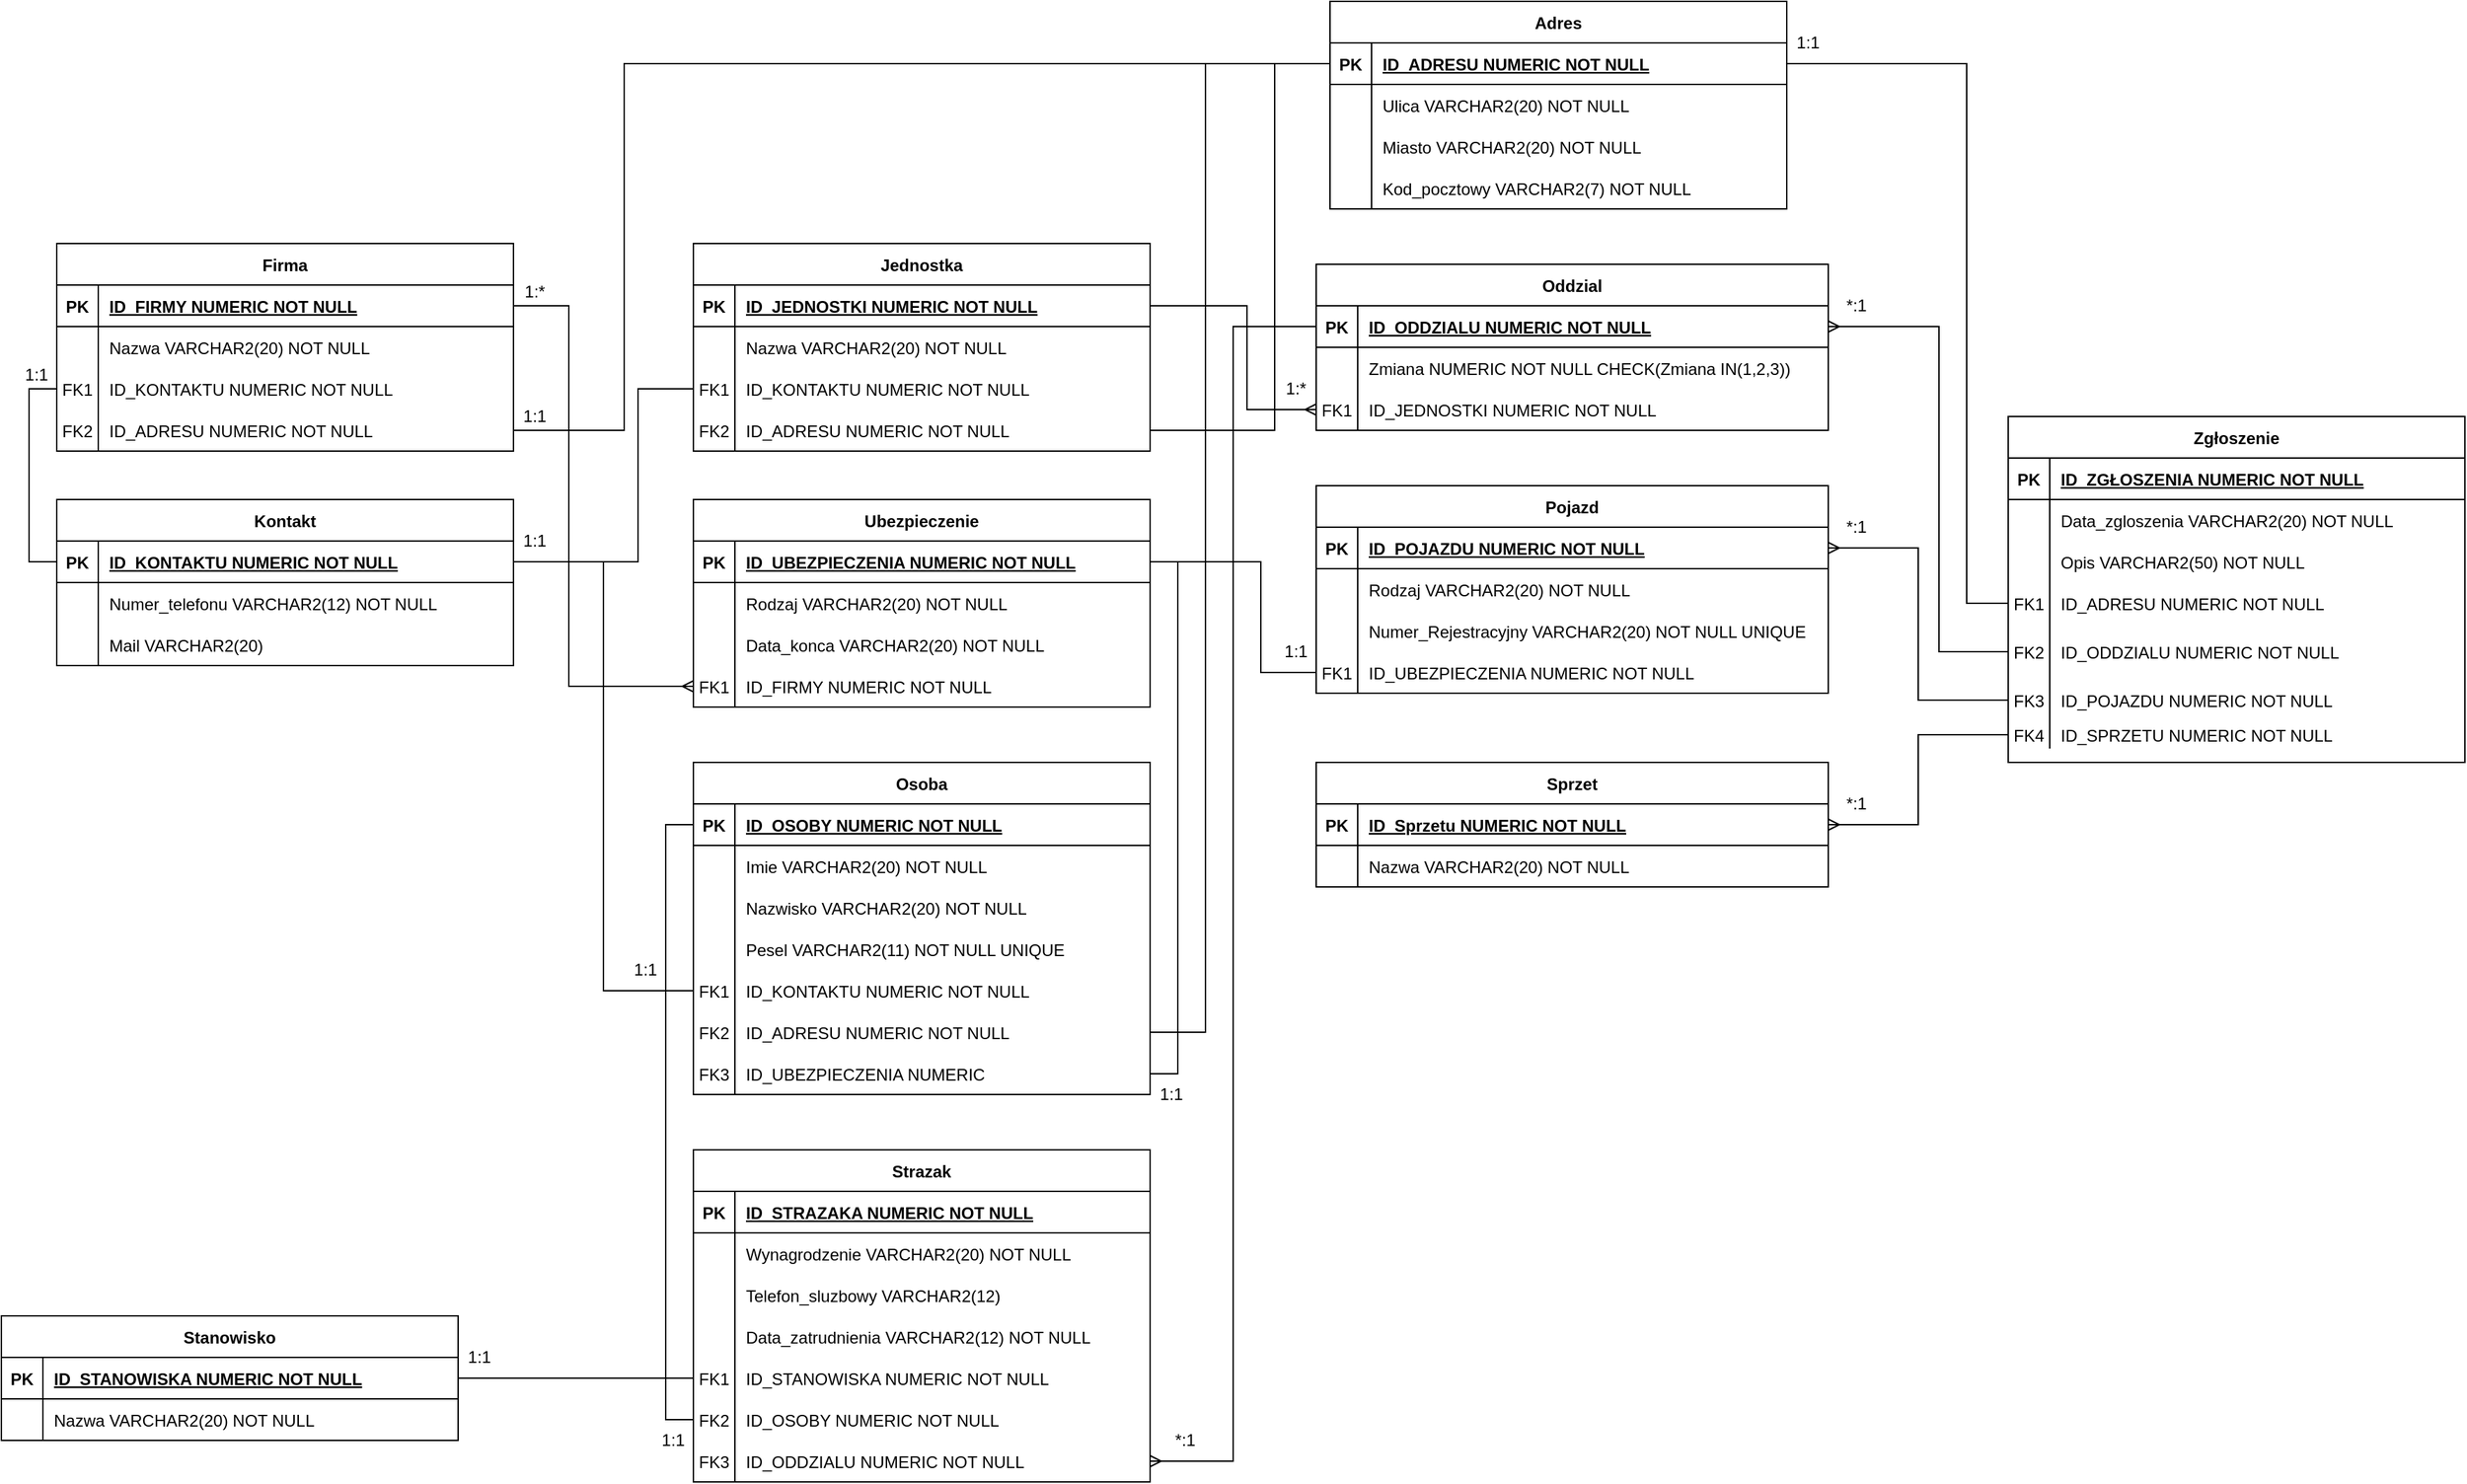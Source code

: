 <mxfile version="16.1.0" type="device"><diagram id="8ZGzBtNjfEwdPO7fu45Z" name="Page-1"><mxGraphModel dx="868" dy="468" grid="1" gridSize="10" guides="1" tooltips="1" connect="1" arrows="1" fold="1" page="1" pageScale="1" pageWidth="3300" pageHeight="4681" math="0" shadow="0"><root><mxCell id="0"/><mxCell id="1" parent="0"/><object label="Zgłoszenie" DSA="dsadsajhdsajdsa" imie="Siemano" id="mo1nkVcPEn8MHkll9UaD-7"><mxCell style="shape=table;startSize=30;container=1;collapsible=1;childLayout=tableLayout;fixedRows=1;rowLines=0;fontStyle=1;align=center;resizeLast=1;" parent="1" vertex="1"><mxGeometry x="2220" y="340" width="330" height="250" as="geometry"/></mxCell></object><mxCell id="mo1nkVcPEn8MHkll9UaD-8" value="" style="shape=partialRectangle;collapsible=0;dropTarget=0;pointerEvents=0;fillColor=none;points=[[0,0.5],[1,0.5]];portConstraint=eastwest;top=0;left=0;right=0;bottom=1;" parent="mo1nkVcPEn8MHkll9UaD-7" vertex="1"><mxGeometry y="30" width="330" height="30" as="geometry"/></mxCell><mxCell id="mo1nkVcPEn8MHkll9UaD-9" value="PK" style="shape=partialRectangle;overflow=hidden;connectable=0;fillColor=none;top=0;left=0;bottom=0;right=0;fontStyle=1;" parent="mo1nkVcPEn8MHkll9UaD-8" vertex="1"><mxGeometry width="30" height="30" as="geometry"><mxRectangle width="30" height="30" as="alternateBounds"/></mxGeometry></mxCell><mxCell id="mo1nkVcPEn8MHkll9UaD-10" value="ID_ZGŁOSZENIA NUMERIC NOT NULL" style="shape=partialRectangle;overflow=hidden;connectable=0;fillColor=none;top=0;left=0;bottom=0;right=0;align=left;spacingLeft=6;fontStyle=5;" parent="mo1nkVcPEn8MHkll9UaD-8" vertex="1"><mxGeometry x="30" width="300" height="30" as="geometry"><mxRectangle width="300" height="30" as="alternateBounds"/></mxGeometry></mxCell><mxCell id="mo1nkVcPEn8MHkll9UaD-14" value="" style="shape=partialRectangle;collapsible=0;dropTarget=0;pointerEvents=0;fillColor=none;points=[[0,0.5],[1,0.5]];portConstraint=eastwest;top=0;left=0;right=0;bottom=0;" parent="mo1nkVcPEn8MHkll9UaD-7" vertex="1"><mxGeometry y="60" width="330" height="30" as="geometry"/></mxCell><mxCell id="mo1nkVcPEn8MHkll9UaD-15" value="" style="shape=partialRectangle;overflow=hidden;connectable=0;fillColor=none;top=0;left=0;bottom=0;right=0;" parent="mo1nkVcPEn8MHkll9UaD-14" vertex="1"><mxGeometry width="30" height="30" as="geometry"><mxRectangle width="30" height="30" as="alternateBounds"/></mxGeometry></mxCell><mxCell id="mo1nkVcPEn8MHkll9UaD-16" value="Data_zgloszenia VARCHAR2(20) NOT NULL" style="shape=partialRectangle;overflow=hidden;connectable=0;fillColor=none;top=0;left=0;bottom=0;right=0;align=left;spacingLeft=6;" parent="mo1nkVcPEn8MHkll9UaD-14" vertex="1"><mxGeometry x="30" width="300" height="30" as="geometry"><mxRectangle width="300" height="30" as="alternateBounds"/></mxGeometry></mxCell><mxCell id="mo1nkVcPEn8MHkll9UaD-17" value="" style="shape=partialRectangle;collapsible=0;dropTarget=0;pointerEvents=0;fillColor=none;points=[[0,0.5],[1,0.5]];portConstraint=eastwest;top=0;left=0;right=0;bottom=0;" parent="mo1nkVcPEn8MHkll9UaD-7" vertex="1"><mxGeometry y="90" width="330" height="30" as="geometry"/></mxCell><mxCell id="mo1nkVcPEn8MHkll9UaD-18" value="" style="shape=partialRectangle;overflow=hidden;connectable=0;fillColor=none;top=0;left=0;bottom=0;right=0;" parent="mo1nkVcPEn8MHkll9UaD-17" vertex="1"><mxGeometry width="30" height="30" as="geometry"><mxRectangle width="30" height="30" as="alternateBounds"/></mxGeometry></mxCell><mxCell id="mo1nkVcPEn8MHkll9UaD-19" value="Opis VARCHAR2(50) NOT NULL" style="shape=partialRectangle;overflow=hidden;connectable=0;fillColor=none;top=0;left=0;bottom=0;right=0;align=left;spacingLeft=6;" parent="mo1nkVcPEn8MHkll9UaD-17" vertex="1"><mxGeometry x="30" width="300" height="30" as="geometry"><mxRectangle width="300" height="30" as="alternateBounds"/></mxGeometry></mxCell><mxCell id="mo1nkVcPEn8MHkll9UaD-20" value="" style="shape=partialRectangle;collapsible=0;dropTarget=0;pointerEvents=0;fillColor=none;points=[[0,0.5],[1,0.5]];portConstraint=eastwest;top=0;left=0;right=0;bottom=0;" parent="mo1nkVcPEn8MHkll9UaD-7" vertex="1"><mxGeometry y="120" width="330" height="30" as="geometry"/></mxCell><mxCell id="mo1nkVcPEn8MHkll9UaD-21" value="FK1" style="shape=partialRectangle;overflow=hidden;connectable=0;fillColor=none;top=0;left=0;bottom=0;right=0;" parent="mo1nkVcPEn8MHkll9UaD-20" vertex="1"><mxGeometry width="30" height="30" as="geometry"><mxRectangle width="30" height="30" as="alternateBounds"/></mxGeometry></mxCell><mxCell id="mo1nkVcPEn8MHkll9UaD-22" value="ID_ADRESU NUMERIC NOT NULL" style="shape=partialRectangle;overflow=hidden;connectable=0;fillColor=none;top=0;left=0;bottom=0;right=0;align=left;spacingLeft=6;" parent="mo1nkVcPEn8MHkll9UaD-20" vertex="1"><mxGeometry x="30" width="300" height="30" as="geometry"><mxRectangle width="300" height="30" as="alternateBounds"/></mxGeometry></mxCell><mxCell id="mo1nkVcPEn8MHkll9UaD-11" value="" style="shape=partialRectangle;collapsible=0;dropTarget=0;pointerEvents=0;fillColor=none;points=[[0,0.5],[1,0.5]];portConstraint=eastwest;top=0;left=0;right=0;bottom=0;" parent="mo1nkVcPEn8MHkll9UaD-7" vertex="1"><mxGeometry y="150" width="330" height="40" as="geometry"/></mxCell><mxCell id="mo1nkVcPEn8MHkll9UaD-12" value="FK2" style="shape=partialRectangle;overflow=hidden;connectable=0;fillColor=none;top=0;left=0;bottom=0;right=0;" parent="mo1nkVcPEn8MHkll9UaD-11" vertex="1"><mxGeometry width="30" height="40" as="geometry"><mxRectangle width="30" height="40" as="alternateBounds"/></mxGeometry></mxCell><mxCell id="mo1nkVcPEn8MHkll9UaD-13" value="ID_ODDZIALU NUMERIC NOT NULL" style="shape=partialRectangle;overflow=hidden;connectable=0;fillColor=none;top=0;left=0;bottom=0;right=0;align=left;spacingLeft=6;" parent="mo1nkVcPEn8MHkll9UaD-11" vertex="1"><mxGeometry x="30" width="300" height="40" as="geometry"><mxRectangle width="300" height="40" as="alternateBounds"/></mxGeometry></mxCell><mxCell id="mo1nkVcPEn8MHkll9UaD-23" value="" style="shape=partialRectangle;collapsible=0;dropTarget=0;pointerEvents=0;fillColor=none;points=[[0,0.5],[1,0.5]];portConstraint=eastwest;top=0;left=0;right=0;bottom=0;" parent="mo1nkVcPEn8MHkll9UaD-7" vertex="1"><mxGeometry y="190" width="330" height="30" as="geometry"/></mxCell><mxCell id="mo1nkVcPEn8MHkll9UaD-24" value="FK3" style="shape=partialRectangle;overflow=hidden;connectable=0;fillColor=none;top=0;left=0;bottom=0;right=0;" parent="mo1nkVcPEn8MHkll9UaD-23" vertex="1"><mxGeometry width="30" height="30" as="geometry"><mxRectangle width="30" height="30" as="alternateBounds"/></mxGeometry></mxCell><mxCell id="mo1nkVcPEn8MHkll9UaD-25" value="ID_POJAZDU NUMERIC NOT NULL" style="shape=partialRectangle;overflow=hidden;connectable=0;fillColor=none;top=0;left=0;bottom=0;right=0;align=left;spacingLeft=6;" parent="mo1nkVcPEn8MHkll9UaD-23" vertex="1"><mxGeometry x="30" width="300" height="30" as="geometry"><mxRectangle width="300" height="30" as="alternateBounds"/></mxGeometry></mxCell><mxCell id="mo1nkVcPEn8MHkll9UaD-26" value="" style="shape=partialRectangle;collapsible=0;dropTarget=0;pointerEvents=0;fillColor=none;points=[[0,0.5],[1,0.5]];portConstraint=eastwest;top=0;left=0;right=0;bottom=0;" parent="mo1nkVcPEn8MHkll9UaD-7" vertex="1"><mxGeometry y="220" width="330" height="20" as="geometry"/></mxCell><mxCell id="mo1nkVcPEn8MHkll9UaD-27" value="FK4" style="shape=partialRectangle;overflow=hidden;connectable=0;fillColor=none;top=0;left=0;bottom=0;right=0;" parent="mo1nkVcPEn8MHkll9UaD-26" vertex="1"><mxGeometry width="30" height="20" as="geometry"><mxRectangle width="30" height="20" as="alternateBounds"/></mxGeometry></mxCell><mxCell id="mo1nkVcPEn8MHkll9UaD-28" value="ID_SPRZETU NUMERIC NOT NULL" style="shape=partialRectangle;overflow=hidden;connectable=0;fillColor=none;top=0;left=0;bottom=0;right=0;align=left;spacingLeft=6;" parent="mo1nkVcPEn8MHkll9UaD-26" vertex="1"><mxGeometry x="30" width="300" height="20" as="geometry"><mxRectangle width="300" height="20" as="alternateBounds"/></mxGeometry></mxCell><object label="Adres" DSA="dsadsajhdsajdsa" imie="Siemano" id="mo1nkVcPEn8MHkll9UaD-155"><mxCell style="shape=table;startSize=30;container=1;collapsible=1;childLayout=tableLayout;fixedRows=1;rowLines=0;fontStyle=1;align=center;resizeLast=1;" parent="1" vertex="1"><mxGeometry x="1730" y="40" width="330" height="150" as="geometry"/></mxCell></object><mxCell id="mo1nkVcPEn8MHkll9UaD-156" value="" style="shape=partialRectangle;collapsible=0;dropTarget=0;pointerEvents=0;fillColor=none;points=[[0,0.5],[1,0.5]];portConstraint=eastwest;top=0;left=0;right=0;bottom=1;" parent="mo1nkVcPEn8MHkll9UaD-155" vertex="1"><mxGeometry y="30" width="330" height="30" as="geometry"/></mxCell><mxCell id="mo1nkVcPEn8MHkll9UaD-157" value="PK" style="shape=partialRectangle;overflow=hidden;connectable=0;fillColor=none;top=0;left=0;bottom=0;right=0;fontStyle=1;" parent="mo1nkVcPEn8MHkll9UaD-156" vertex="1"><mxGeometry width="30" height="30" as="geometry"><mxRectangle width="30" height="30" as="alternateBounds"/></mxGeometry></mxCell><mxCell id="mo1nkVcPEn8MHkll9UaD-158" value="ID_ADRESU NUMERIC NOT NULL" style="shape=partialRectangle;overflow=hidden;connectable=0;fillColor=none;top=0;left=0;bottom=0;right=0;align=left;spacingLeft=6;fontStyle=5;" parent="mo1nkVcPEn8MHkll9UaD-156" vertex="1"><mxGeometry x="30" width="300" height="30" as="geometry"><mxRectangle width="300" height="30" as="alternateBounds"/></mxGeometry></mxCell><mxCell id="mo1nkVcPEn8MHkll9UaD-159" value="" style="shape=partialRectangle;collapsible=0;dropTarget=0;pointerEvents=0;fillColor=none;points=[[0,0.5],[1,0.5]];portConstraint=eastwest;top=0;left=0;right=0;bottom=0;" parent="mo1nkVcPEn8MHkll9UaD-155" vertex="1"><mxGeometry y="60" width="330" height="30" as="geometry"/></mxCell><mxCell id="mo1nkVcPEn8MHkll9UaD-160" value="" style="shape=partialRectangle;overflow=hidden;connectable=0;fillColor=none;top=0;left=0;bottom=0;right=0;" parent="mo1nkVcPEn8MHkll9UaD-159" vertex="1"><mxGeometry width="30" height="30" as="geometry"><mxRectangle width="30" height="30" as="alternateBounds"/></mxGeometry></mxCell><mxCell id="mo1nkVcPEn8MHkll9UaD-161" value="Ulica VARCHAR2(20) NOT NULL" style="shape=partialRectangle;overflow=hidden;connectable=0;fillColor=none;top=0;left=0;bottom=0;right=0;align=left;spacingLeft=6;" parent="mo1nkVcPEn8MHkll9UaD-159" vertex="1"><mxGeometry x="30" width="300" height="30" as="geometry"><mxRectangle width="300" height="30" as="alternateBounds"/></mxGeometry></mxCell><mxCell id="mo1nkVcPEn8MHkll9UaD-162" value="" style="shape=partialRectangle;collapsible=0;dropTarget=0;pointerEvents=0;fillColor=none;points=[[0,0.5],[1,0.5]];portConstraint=eastwest;top=0;left=0;right=0;bottom=0;" parent="mo1nkVcPEn8MHkll9UaD-155" vertex="1"><mxGeometry y="90" width="330" height="30" as="geometry"/></mxCell><mxCell id="mo1nkVcPEn8MHkll9UaD-163" value="" style="shape=partialRectangle;overflow=hidden;connectable=0;fillColor=none;top=0;left=0;bottom=0;right=0;" parent="mo1nkVcPEn8MHkll9UaD-162" vertex="1"><mxGeometry width="30" height="30" as="geometry"><mxRectangle width="30" height="30" as="alternateBounds"/></mxGeometry></mxCell><mxCell id="mo1nkVcPEn8MHkll9UaD-164" value="Miasto VARCHAR2(20) NOT NULL" style="shape=partialRectangle;overflow=hidden;connectable=0;fillColor=none;top=0;left=0;bottom=0;right=0;align=left;spacingLeft=6;" parent="mo1nkVcPEn8MHkll9UaD-162" vertex="1"><mxGeometry x="30" width="300" height="30" as="geometry"><mxRectangle width="300" height="30" as="alternateBounds"/></mxGeometry></mxCell><mxCell id="mo1nkVcPEn8MHkll9UaD-165" value="" style="shape=partialRectangle;collapsible=0;dropTarget=0;pointerEvents=0;fillColor=none;points=[[0,0.5],[1,0.5]];portConstraint=eastwest;top=0;left=0;right=0;bottom=0;" parent="mo1nkVcPEn8MHkll9UaD-155" vertex="1"><mxGeometry y="120" width="330" height="30" as="geometry"/></mxCell><mxCell id="mo1nkVcPEn8MHkll9UaD-166" value="" style="shape=partialRectangle;overflow=hidden;connectable=0;fillColor=none;top=0;left=0;bottom=0;right=0;" parent="mo1nkVcPEn8MHkll9UaD-165" vertex="1"><mxGeometry width="30" height="30" as="geometry"><mxRectangle width="30" height="30" as="alternateBounds"/></mxGeometry></mxCell><mxCell id="mo1nkVcPEn8MHkll9UaD-167" value="Kod_pocztowy VARCHAR2(7) NOT NULL" style="shape=partialRectangle;overflow=hidden;connectable=0;fillColor=none;top=0;left=0;bottom=0;right=0;align=left;spacingLeft=6;" parent="mo1nkVcPEn8MHkll9UaD-165" vertex="1"><mxGeometry x="30" width="300" height="30" as="geometry"><mxRectangle width="300" height="30" as="alternateBounds"/></mxGeometry></mxCell><object label="Oddzial" DSA="dsadsajhdsajdsa" imie="Siemano" id="mo1nkVcPEn8MHkll9UaD-177"><mxCell style="shape=table;startSize=30;container=1;collapsible=1;childLayout=tableLayout;fixedRows=1;rowLines=0;fontStyle=1;align=center;resizeLast=1;" parent="1" vertex="1"><mxGeometry x="1720" y="230" width="370" height="120" as="geometry"/></mxCell></object><mxCell id="mo1nkVcPEn8MHkll9UaD-178" value="" style="shape=partialRectangle;collapsible=0;dropTarget=0;pointerEvents=0;fillColor=none;points=[[0,0.5],[1,0.5]];portConstraint=eastwest;top=0;left=0;right=0;bottom=1;" parent="mo1nkVcPEn8MHkll9UaD-177" vertex="1"><mxGeometry y="30" width="370" height="30" as="geometry"/></mxCell><mxCell id="mo1nkVcPEn8MHkll9UaD-179" value="PK" style="shape=partialRectangle;overflow=hidden;connectable=0;fillColor=none;top=0;left=0;bottom=0;right=0;fontStyle=1;" parent="mo1nkVcPEn8MHkll9UaD-178" vertex="1"><mxGeometry width="30" height="30" as="geometry"><mxRectangle width="30" height="30" as="alternateBounds"/></mxGeometry></mxCell><mxCell id="mo1nkVcPEn8MHkll9UaD-180" value="ID_ODDZIALU NUMERIC NOT NULL" style="shape=partialRectangle;overflow=hidden;connectable=0;fillColor=none;top=0;left=0;bottom=0;right=0;align=left;spacingLeft=6;fontStyle=5;" parent="mo1nkVcPEn8MHkll9UaD-178" vertex="1"><mxGeometry x="30" width="340" height="30" as="geometry"><mxRectangle width="340" height="30" as="alternateBounds"/></mxGeometry></mxCell><mxCell id="mo1nkVcPEn8MHkll9UaD-181" value="" style="shape=partialRectangle;collapsible=0;dropTarget=0;pointerEvents=0;fillColor=none;points=[[0,0.5],[1,0.5]];portConstraint=eastwest;top=0;left=0;right=0;bottom=0;" parent="mo1nkVcPEn8MHkll9UaD-177" vertex="1"><mxGeometry y="60" width="370" height="30" as="geometry"/></mxCell><mxCell id="mo1nkVcPEn8MHkll9UaD-182" value="" style="shape=partialRectangle;overflow=hidden;connectable=0;fillColor=none;top=0;left=0;bottom=0;right=0;" parent="mo1nkVcPEn8MHkll9UaD-181" vertex="1"><mxGeometry width="30" height="30" as="geometry"><mxRectangle width="30" height="30" as="alternateBounds"/></mxGeometry></mxCell><mxCell id="mo1nkVcPEn8MHkll9UaD-183" value="Zmiana NUMERIC NOT NULL CHECK(Zmiana IN(1,2,3))" style="shape=partialRectangle;overflow=hidden;connectable=0;fillColor=none;top=0;left=0;bottom=0;right=0;align=left;spacingLeft=6;" parent="mo1nkVcPEn8MHkll9UaD-181" vertex="1"><mxGeometry x="30" width="340" height="30" as="geometry"><mxRectangle width="340" height="30" as="alternateBounds"/></mxGeometry></mxCell><mxCell id="mo1nkVcPEn8MHkll9UaD-184" value="" style="shape=partialRectangle;collapsible=0;dropTarget=0;pointerEvents=0;fillColor=none;points=[[0,0.5],[1,0.5]];portConstraint=eastwest;top=0;left=0;right=0;bottom=0;" parent="mo1nkVcPEn8MHkll9UaD-177" vertex="1"><mxGeometry y="90" width="370" height="30" as="geometry"/></mxCell><mxCell id="mo1nkVcPEn8MHkll9UaD-185" value="FK1" style="shape=partialRectangle;overflow=hidden;connectable=0;fillColor=none;top=0;left=0;bottom=0;right=0;" parent="mo1nkVcPEn8MHkll9UaD-184" vertex="1"><mxGeometry width="30" height="30" as="geometry"><mxRectangle width="30" height="30" as="alternateBounds"/></mxGeometry></mxCell><mxCell id="mo1nkVcPEn8MHkll9UaD-186" value="ID_JEDNOSTKI NUMERIC NOT NULL" style="shape=partialRectangle;overflow=hidden;connectable=0;fillColor=none;top=0;left=0;bottom=0;right=0;align=left;spacingLeft=6;" parent="mo1nkVcPEn8MHkll9UaD-184" vertex="1"><mxGeometry x="30" width="340" height="30" as="geometry"><mxRectangle width="340" height="30" as="alternateBounds"/></mxGeometry></mxCell><object label="Pojazd" DSA="dsadsajhdsajdsa" imie="Siemano" id="mo1nkVcPEn8MHkll9UaD-190"><mxCell style="shape=table;startSize=30;container=1;collapsible=1;childLayout=tableLayout;fixedRows=1;rowLines=0;fontStyle=1;align=center;resizeLast=1;" parent="1" vertex="1"><mxGeometry x="1720" y="390" width="370" height="150" as="geometry"/></mxCell></object><mxCell id="mo1nkVcPEn8MHkll9UaD-191" value="" style="shape=partialRectangle;collapsible=0;dropTarget=0;pointerEvents=0;fillColor=none;points=[[0,0.5],[1,0.5]];portConstraint=eastwest;top=0;left=0;right=0;bottom=1;" parent="mo1nkVcPEn8MHkll9UaD-190" vertex="1"><mxGeometry y="30" width="370" height="30" as="geometry"/></mxCell><mxCell id="mo1nkVcPEn8MHkll9UaD-192" value="PK" style="shape=partialRectangle;overflow=hidden;connectable=0;fillColor=none;top=0;left=0;bottom=0;right=0;fontStyle=1;" parent="mo1nkVcPEn8MHkll9UaD-191" vertex="1"><mxGeometry width="30" height="30" as="geometry"><mxRectangle width="30" height="30" as="alternateBounds"/></mxGeometry></mxCell><mxCell id="mo1nkVcPEn8MHkll9UaD-193" value="ID_POJAZDU NUMERIC NOT NULL" style="shape=partialRectangle;overflow=hidden;connectable=0;fillColor=none;top=0;left=0;bottom=0;right=0;align=left;spacingLeft=6;fontStyle=5;" parent="mo1nkVcPEn8MHkll9UaD-191" vertex="1"><mxGeometry x="30" width="340" height="30" as="geometry"><mxRectangle width="340" height="30" as="alternateBounds"/></mxGeometry></mxCell><mxCell id="mo1nkVcPEn8MHkll9UaD-194" value="" style="shape=partialRectangle;collapsible=0;dropTarget=0;pointerEvents=0;fillColor=none;points=[[0,0.5],[1,0.5]];portConstraint=eastwest;top=0;left=0;right=0;bottom=0;" parent="mo1nkVcPEn8MHkll9UaD-190" vertex="1"><mxGeometry y="60" width="370" height="30" as="geometry"/></mxCell><mxCell id="mo1nkVcPEn8MHkll9UaD-195" value="" style="shape=partialRectangle;overflow=hidden;connectable=0;fillColor=none;top=0;left=0;bottom=0;right=0;" parent="mo1nkVcPEn8MHkll9UaD-194" vertex="1"><mxGeometry width="30" height="30" as="geometry"><mxRectangle width="30" height="30" as="alternateBounds"/></mxGeometry></mxCell><mxCell id="mo1nkVcPEn8MHkll9UaD-196" value="Rodzaj VARCHAR2(20) NOT NULL" style="shape=partialRectangle;overflow=hidden;connectable=0;fillColor=none;top=0;left=0;bottom=0;right=0;align=left;spacingLeft=6;" parent="mo1nkVcPEn8MHkll9UaD-194" vertex="1"><mxGeometry x="30" width="340" height="30" as="geometry"><mxRectangle width="340" height="30" as="alternateBounds"/></mxGeometry></mxCell><mxCell id="mo1nkVcPEn8MHkll9UaD-197" value="" style="shape=partialRectangle;collapsible=0;dropTarget=0;pointerEvents=0;fillColor=none;points=[[0,0.5],[1,0.5]];portConstraint=eastwest;top=0;left=0;right=0;bottom=0;" parent="mo1nkVcPEn8MHkll9UaD-190" vertex="1"><mxGeometry y="90" width="370" height="30" as="geometry"/></mxCell><mxCell id="mo1nkVcPEn8MHkll9UaD-198" value="" style="shape=partialRectangle;overflow=hidden;connectable=0;fillColor=none;top=0;left=0;bottom=0;right=0;" parent="mo1nkVcPEn8MHkll9UaD-197" vertex="1"><mxGeometry width="30" height="30" as="geometry"><mxRectangle width="30" height="30" as="alternateBounds"/></mxGeometry></mxCell><mxCell id="mo1nkVcPEn8MHkll9UaD-199" value="Numer_Rejestracyjny VARCHAR2(20) NOT NULL UNIQUE" style="shape=partialRectangle;overflow=hidden;connectable=0;fillColor=none;top=0;left=0;bottom=0;right=0;align=left;spacingLeft=6;" parent="mo1nkVcPEn8MHkll9UaD-197" vertex="1"><mxGeometry x="30" width="340" height="30" as="geometry"><mxRectangle width="340" height="30" as="alternateBounds"/></mxGeometry></mxCell><mxCell id="mo1nkVcPEn8MHkll9UaD-200" value="" style="shape=partialRectangle;collapsible=0;dropTarget=0;pointerEvents=0;fillColor=none;points=[[0,0.5],[1,0.5]];portConstraint=eastwest;top=0;left=0;right=0;bottom=0;" parent="mo1nkVcPEn8MHkll9UaD-190" vertex="1"><mxGeometry y="120" width="370" height="30" as="geometry"/></mxCell><mxCell id="mo1nkVcPEn8MHkll9UaD-201" value="FK1" style="shape=partialRectangle;overflow=hidden;connectable=0;fillColor=none;top=0;left=0;bottom=0;right=0;" parent="mo1nkVcPEn8MHkll9UaD-200" vertex="1"><mxGeometry width="30" height="30" as="geometry"><mxRectangle width="30" height="30" as="alternateBounds"/></mxGeometry></mxCell><mxCell id="mo1nkVcPEn8MHkll9UaD-202" value="ID_UBEZPIECZENIA NUMERIC NOT NULL" style="shape=partialRectangle;overflow=hidden;connectable=0;fillColor=none;top=0;left=0;bottom=0;right=0;align=left;spacingLeft=6;" parent="mo1nkVcPEn8MHkll9UaD-200" vertex="1"><mxGeometry x="30" width="340" height="30" as="geometry"><mxRectangle width="340" height="30" as="alternateBounds"/></mxGeometry></mxCell><object label="Sprzet" DSA="dsadsajhdsajdsa" imie="Siemano" id="mo1nkVcPEn8MHkll9UaD-203"><mxCell style="shape=table;startSize=30;container=1;collapsible=1;childLayout=tableLayout;fixedRows=1;rowLines=0;fontStyle=1;align=center;resizeLast=1;" parent="1" vertex="1"><mxGeometry x="1720" y="590" width="370" height="90" as="geometry"/></mxCell></object><mxCell id="mo1nkVcPEn8MHkll9UaD-204" value="" style="shape=partialRectangle;collapsible=0;dropTarget=0;pointerEvents=0;fillColor=none;points=[[0,0.5],[1,0.5]];portConstraint=eastwest;top=0;left=0;right=0;bottom=1;" parent="mo1nkVcPEn8MHkll9UaD-203" vertex="1"><mxGeometry y="30" width="370" height="30" as="geometry"/></mxCell><mxCell id="mo1nkVcPEn8MHkll9UaD-205" value="PK" style="shape=partialRectangle;overflow=hidden;connectable=0;fillColor=none;top=0;left=0;bottom=0;right=0;fontStyle=1;" parent="mo1nkVcPEn8MHkll9UaD-204" vertex="1"><mxGeometry width="30" height="30" as="geometry"><mxRectangle width="30" height="30" as="alternateBounds"/></mxGeometry></mxCell><mxCell id="mo1nkVcPEn8MHkll9UaD-206" value="ID_Sprzetu NUMERIC NOT NULL" style="shape=partialRectangle;overflow=hidden;connectable=0;fillColor=none;top=0;left=0;bottom=0;right=0;align=left;spacingLeft=6;fontStyle=5;" parent="mo1nkVcPEn8MHkll9UaD-204" vertex="1"><mxGeometry x="30" width="340" height="30" as="geometry"><mxRectangle width="340" height="30" as="alternateBounds"/></mxGeometry></mxCell><mxCell id="mo1nkVcPEn8MHkll9UaD-207" value="" style="shape=partialRectangle;collapsible=0;dropTarget=0;pointerEvents=0;fillColor=none;points=[[0,0.5],[1,0.5]];portConstraint=eastwest;top=0;left=0;right=0;bottom=0;" parent="mo1nkVcPEn8MHkll9UaD-203" vertex="1"><mxGeometry y="60" width="370" height="30" as="geometry"/></mxCell><mxCell id="mo1nkVcPEn8MHkll9UaD-208" value="" style="shape=partialRectangle;overflow=hidden;connectable=0;fillColor=none;top=0;left=0;bottom=0;right=0;" parent="mo1nkVcPEn8MHkll9UaD-207" vertex="1"><mxGeometry width="30" height="30" as="geometry"><mxRectangle width="30" height="30" as="alternateBounds"/></mxGeometry></mxCell><mxCell id="mo1nkVcPEn8MHkll9UaD-209" value="Nazwa VARCHAR2(20) NOT NULL" style="shape=partialRectangle;overflow=hidden;connectable=0;fillColor=none;top=0;left=0;bottom=0;right=0;align=left;spacingLeft=6;" parent="mo1nkVcPEn8MHkll9UaD-207" vertex="1"><mxGeometry x="30" width="340" height="30" as="geometry"><mxRectangle width="340" height="30" as="alternateBounds"/></mxGeometry></mxCell><object label="Jednostka" DSA="dsadsajhdsajdsa" imie="Siemano" id="mo1nkVcPEn8MHkll9UaD-216"><mxCell style="shape=table;startSize=30;container=1;collapsible=1;childLayout=tableLayout;fixedRows=1;rowLines=0;fontStyle=1;align=center;resizeLast=1;" parent="1" vertex="1"><mxGeometry x="1270" y="215" width="330" height="150" as="geometry"/></mxCell></object><mxCell id="mo1nkVcPEn8MHkll9UaD-217" value="" style="shape=partialRectangle;collapsible=0;dropTarget=0;pointerEvents=0;fillColor=none;points=[[0,0.5],[1,0.5]];portConstraint=eastwest;top=0;left=0;right=0;bottom=1;" parent="mo1nkVcPEn8MHkll9UaD-216" vertex="1"><mxGeometry y="30" width="330" height="30" as="geometry"/></mxCell><mxCell id="mo1nkVcPEn8MHkll9UaD-218" value="PK" style="shape=partialRectangle;overflow=hidden;connectable=0;fillColor=none;top=0;left=0;bottom=0;right=0;fontStyle=1;" parent="mo1nkVcPEn8MHkll9UaD-217" vertex="1"><mxGeometry width="30" height="30" as="geometry"><mxRectangle width="30" height="30" as="alternateBounds"/></mxGeometry></mxCell><mxCell id="mo1nkVcPEn8MHkll9UaD-219" value="ID_JEDNOSTKI NUMERIC NOT NULL" style="shape=partialRectangle;overflow=hidden;connectable=0;fillColor=none;top=0;left=0;bottom=0;right=0;align=left;spacingLeft=6;fontStyle=5;" parent="mo1nkVcPEn8MHkll9UaD-217" vertex="1"><mxGeometry x="30" width="300" height="30" as="geometry"><mxRectangle width="300" height="30" as="alternateBounds"/></mxGeometry></mxCell><mxCell id="mo1nkVcPEn8MHkll9UaD-220" value="" style="shape=partialRectangle;collapsible=0;dropTarget=0;pointerEvents=0;fillColor=none;points=[[0,0.5],[1,0.5]];portConstraint=eastwest;top=0;left=0;right=0;bottom=0;" parent="mo1nkVcPEn8MHkll9UaD-216" vertex="1"><mxGeometry y="60" width="330" height="30" as="geometry"/></mxCell><mxCell id="mo1nkVcPEn8MHkll9UaD-221" value="&#xA;&#xA;&lt;span style=&quot;color: rgb(0, 0, 0); font-family: helvetica; font-size: 12px; font-style: normal; font-weight: 400; letter-spacing: normal; text-align: left; text-indent: 0px; text-transform: none; word-spacing: 0px; background-color: rgb(248, 249, 250); display: inline; float: none;&quot;&gt;Nazwa VARCHAR2(20) NOT NULL&lt;/span&gt;&#xA;&#xA;" style="shape=partialRectangle;overflow=hidden;connectable=0;fillColor=none;top=0;left=0;bottom=0;right=0;" parent="mo1nkVcPEn8MHkll9UaD-220" vertex="1"><mxGeometry width="30" height="30" as="geometry"><mxRectangle width="30" height="30" as="alternateBounds"/></mxGeometry></mxCell><mxCell id="mo1nkVcPEn8MHkll9UaD-222" value="Nazwa VARCHAR2(20) NOT NULL" style="shape=partialRectangle;overflow=hidden;connectable=0;fillColor=none;top=0;left=0;bottom=0;right=0;align=left;spacingLeft=6;" parent="mo1nkVcPEn8MHkll9UaD-220" vertex="1"><mxGeometry x="30" width="300" height="30" as="geometry"><mxRectangle width="300" height="30" as="alternateBounds"/></mxGeometry></mxCell><mxCell id="mo1nkVcPEn8MHkll9UaD-223" value="" style="shape=partialRectangle;collapsible=0;dropTarget=0;pointerEvents=0;fillColor=none;points=[[0,0.5],[1,0.5]];portConstraint=eastwest;top=0;left=0;right=0;bottom=0;" parent="mo1nkVcPEn8MHkll9UaD-216" vertex="1"><mxGeometry y="90" width="330" height="30" as="geometry"/></mxCell><mxCell id="mo1nkVcPEn8MHkll9UaD-224" value="FK1" style="shape=partialRectangle;overflow=hidden;connectable=0;fillColor=none;top=0;left=0;bottom=0;right=0;" parent="mo1nkVcPEn8MHkll9UaD-223" vertex="1"><mxGeometry width="30" height="30" as="geometry"><mxRectangle width="30" height="30" as="alternateBounds"/></mxGeometry></mxCell><mxCell id="mo1nkVcPEn8MHkll9UaD-225" value="ID_KONTAKTU NUMERIC NOT NULL" style="shape=partialRectangle;overflow=hidden;connectable=0;fillColor=none;top=0;left=0;bottom=0;right=0;align=left;spacingLeft=6;" parent="mo1nkVcPEn8MHkll9UaD-223" vertex="1"><mxGeometry x="30" width="300" height="30" as="geometry"><mxRectangle width="300" height="30" as="alternateBounds"/></mxGeometry></mxCell><mxCell id="mo1nkVcPEn8MHkll9UaD-226" value="" style="shape=partialRectangle;collapsible=0;dropTarget=0;pointerEvents=0;fillColor=none;points=[[0,0.5],[1,0.5]];portConstraint=eastwest;top=0;left=0;right=0;bottom=0;" parent="mo1nkVcPEn8MHkll9UaD-216" vertex="1"><mxGeometry y="120" width="330" height="30" as="geometry"/></mxCell><mxCell id="mo1nkVcPEn8MHkll9UaD-227" value="FK2" style="shape=partialRectangle;overflow=hidden;connectable=0;fillColor=none;top=0;left=0;bottom=0;right=0;" parent="mo1nkVcPEn8MHkll9UaD-226" vertex="1"><mxGeometry width="30" height="30" as="geometry"><mxRectangle width="30" height="30" as="alternateBounds"/></mxGeometry></mxCell><mxCell id="mo1nkVcPEn8MHkll9UaD-228" value="ID_ADRESU NUMERIC NOT NULL" style="shape=partialRectangle;overflow=hidden;connectable=0;fillColor=none;top=0;left=0;bottom=0;right=0;align=left;spacingLeft=6;" parent="mo1nkVcPEn8MHkll9UaD-226" vertex="1"><mxGeometry x="30" width="300" height="30" as="geometry"><mxRectangle width="300" height="30" as="alternateBounds"/></mxGeometry></mxCell><object label="Ubezpieczenie" DSA="dsadsajhdsajdsa" imie="Siemano" id="mo1nkVcPEn8MHkll9UaD-229"><mxCell style="shape=table;startSize=30;container=1;collapsible=1;childLayout=tableLayout;fixedRows=1;rowLines=0;fontStyle=1;align=center;resizeLast=1;" parent="1" vertex="1"><mxGeometry x="1270" y="400" width="330" height="150" as="geometry"/></mxCell></object><mxCell id="mo1nkVcPEn8MHkll9UaD-230" value="" style="shape=partialRectangle;collapsible=0;dropTarget=0;pointerEvents=0;fillColor=none;points=[[0,0.5],[1,0.5]];portConstraint=eastwest;top=0;left=0;right=0;bottom=1;" parent="mo1nkVcPEn8MHkll9UaD-229" vertex="1"><mxGeometry y="30" width="330" height="30" as="geometry"/></mxCell><mxCell id="mo1nkVcPEn8MHkll9UaD-231" value="PK" style="shape=partialRectangle;overflow=hidden;connectable=0;fillColor=none;top=0;left=0;bottom=0;right=0;fontStyle=1;" parent="mo1nkVcPEn8MHkll9UaD-230" vertex="1"><mxGeometry width="30" height="30" as="geometry"><mxRectangle width="30" height="30" as="alternateBounds"/></mxGeometry></mxCell><mxCell id="mo1nkVcPEn8MHkll9UaD-232" value="ID_UBEZPIECZENIA NUMERIC NOT NULL" style="shape=partialRectangle;overflow=hidden;connectable=0;fillColor=none;top=0;left=0;bottom=0;right=0;align=left;spacingLeft=6;fontStyle=5;" parent="mo1nkVcPEn8MHkll9UaD-230" vertex="1"><mxGeometry x="30" width="300" height="30" as="geometry"><mxRectangle width="300" height="30" as="alternateBounds"/></mxGeometry></mxCell><mxCell id="mo1nkVcPEn8MHkll9UaD-233" value="" style="shape=partialRectangle;collapsible=0;dropTarget=0;pointerEvents=0;fillColor=none;points=[[0,0.5],[1,0.5]];portConstraint=eastwest;top=0;left=0;right=0;bottom=0;" parent="mo1nkVcPEn8MHkll9UaD-229" vertex="1"><mxGeometry y="60" width="330" height="30" as="geometry"/></mxCell><mxCell id="mo1nkVcPEn8MHkll9UaD-234" value="&#xA;&#xA;&lt;span style=&quot;color: rgb(0, 0, 0); font-family: helvetica; font-size: 12px; font-style: normal; font-weight: 400; letter-spacing: normal; text-align: left; text-indent: 0px; text-transform: none; word-spacing: 0px; background-color: rgb(248, 249, 250); display: inline; float: none;&quot;&gt;Nazwa VARCHAR2(20) NOT NULL&lt;/span&gt;&#xA;&#xA;" style="shape=partialRectangle;overflow=hidden;connectable=0;fillColor=none;top=0;left=0;bottom=0;right=0;" parent="mo1nkVcPEn8MHkll9UaD-233" vertex="1"><mxGeometry width="30" height="30" as="geometry"><mxRectangle width="30" height="30" as="alternateBounds"/></mxGeometry></mxCell><mxCell id="mo1nkVcPEn8MHkll9UaD-235" value="Rodzaj VARCHAR2(20) NOT NULL" style="shape=partialRectangle;overflow=hidden;connectable=0;fillColor=none;top=0;left=0;bottom=0;right=0;align=left;spacingLeft=6;" parent="mo1nkVcPEn8MHkll9UaD-233" vertex="1"><mxGeometry x="30" width="300" height="30" as="geometry"><mxRectangle width="300" height="30" as="alternateBounds"/></mxGeometry></mxCell><mxCell id="mo1nkVcPEn8MHkll9UaD-236" value="" style="shape=partialRectangle;collapsible=0;dropTarget=0;pointerEvents=0;fillColor=none;points=[[0,0.5],[1,0.5]];portConstraint=eastwest;top=0;left=0;right=0;bottom=0;" parent="mo1nkVcPEn8MHkll9UaD-229" vertex="1"><mxGeometry y="90" width="330" height="30" as="geometry"/></mxCell><mxCell id="mo1nkVcPEn8MHkll9UaD-237" value="" style="shape=partialRectangle;overflow=hidden;connectable=0;fillColor=none;top=0;left=0;bottom=0;right=0;" parent="mo1nkVcPEn8MHkll9UaD-236" vertex="1"><mxGeometry width="30" height="30" as="geometry"><mxRectangle width="30" height="30" as="alternateBounds"/></mxGeometry></mxCell><mxCell id="mo1nkVcPEn8MHkll9UaD-238" value="Data_konca VARCHAR2(20) NOT NULL" style="shape=partialRectangle;overflow=hidden;connectable=0;fillColor=none;top=0;left=0;bottom=0;right=0;align=left;spacingLeft=6;" parent="mo1nkVcPEn8MHkll9UaD-236" vertex="1"><mxGeometry x="30" width="300" height="30" as="geometry"><mxRectangle width="300" height="30" as="alternateBounds"/></mxGeometry></mxCell><mxCell id="mo1nkVcPEn8MHkll9UaD-239" value="" style="shape=partialRectangle;collapsible=0;dropTarget=0;pointerEvents=0;fillColor=none;points=[[0,0.5],[1,0.5]];portConstraint=eastwest;top=0;left=0;right=0;bottom=0;" parent="mo1nkVcPEn8MHkll9UaD-229" vertex="1"><mxGeometry y="120" width="330" height="30" as="geometry"/></mxCell><mxCell id="mo1nkVcPEn8MHkll9UaD-240" value="FK1" style="shape=partialRectangle;overflow=hidden;connectable=0;fillColor=none;top=0;left=0;bottom=0;right=0;" parent="mo1nkVcPEn8MHkll9UaD-239" vertex="1"><mxGeometry width="30" height="30" as="geometry"><mxRectangle width="30" height="30" as="alternateBounds"/></mxGeometry></mxCell><mxCell id="mo1nkVcPEn8MHkll9UaD-241" value="ID_FIRMY NUMERIC NOT NULL" style="shape=partialRectangle;overflow=hidden;connectable=0;fillColor=none;top=0;left=0;bottom=0;right=0;align=left;spacingLeft=6;" parent="mo1nkVcPEn8MHkll9UaD-239" vertex="1"><mxGeometry x="30" width="300" height="30" as="geometry"><mxRectangle width="300" height="30" as="alternateBounds"/></mxGeometry></mxCell><object label="Firma" DSA="dsadsajhdsajdsa" imie="Siemano" id="mo1nkVcPEn8MHkll9UaD-242"><mxCell style="shape=table;startSize=30;container=1;collapsible=1;childLayout=tableLayout;fixedRows=1;rowLines=0;fontStyle=1;align=center;resizeLast=1;" parent="1" vertex="1"><mxGeometry x="810" y="215" width="330" height="150" as="geometry"/></mxCell></object><mxCell id="mo1nkVcPEn8MHkll9UaD-243" value="" style="shape=partialRectangle;collapsible=0;dropTarget=0;pointerEvents=0;fillColor=none;points=[[0,0.5],[1,0.5]];portConstraint=eastwest;top=0;left=0;right=0;bottom=1;" parent="mo1nkVcPEn8MHkll9UaD-242" vertex="1"><mxGeometry y="30" width="330" height="30" as="geometry"/></mxCell><mxCell id="mo1nkVcPEn8MHkll9UaD-244" value="PK" style="shape=partialRectangle;overflow=hidden;connectable=0;fillColor=none;top=0;left=0;bottom=0;right=0;fontStyle=1;" parent="mo1nkVcPEn8MHkll9UaD-243" vertex="1"><mxGeometry width="30" height="30" as="geometry"><mxRectangle width="30" height="30" as="alternateBounds"/></mxGeometry></mxCell><mxCell id="mo1nkVcPEn8MHkll9UaD-245" value="ID_FIRMY NUMERIC NOT NULL" style="shape=partialRectangle;overflow=hidden;connectable=0;fillColor=none;top=0;left=0;bottom=0;right=0;align=left;spacingLeft=6;fontStyle=5;" parent="mo1nkVcPEn8MHkll9UaD-243" vertex="1"><mxGeometry x="30" width="300" height="30" as="geometry"><mxRectangle width="300" height="30" as="alternateBounds"/></mxGeometry></mxCell><mxCell id="mo1nkVcPEn8MHkll9UaD-246" value="" style="shape=partialRectangle;collapsible=0;dropTarget=0;pointerEvents=0;fillColor=none;points=[[0,0.5],[1,0.5]];portConstraint=eastwest;top=0;left=0;right=0;bottom=0;" parent="mo1nkVcPEn8MHkll9UaD-242" vertex="1"><mxGeometry y="60" width="330" height="30" as="geometry"/></mxCell><mxCell id="mo1nkVcPEn8MHkll9UaD-247" value="&#xA;&#xA;&lt;span style=&quot;color: rgb(0, 0, 0); font-family: helvetica; font-size: 12px; font-style: normal; font-weight: 400; letter-spacing: normal; text-align: left; text-indent: 0px; text-transform: none; word-spacing: 0px; background-color: rgb(248, 249, 250); display: inline; float: none;&quot;&gt;Nazwa VARCHAR2(20) NOT NULL&lt;/span&gt;&#xA;&#xA;" style="shape=partialRectangle;overflow=hidden;connectable=0;fillColor=none;top=0;left=0;bottom=0;right=0;" parent="mo1nkVcPEn8MHkll9UaD-246" vertex="1"><mxGeometry width="30" height="30" as="geometry"><mxRectangle width="30" height="30" as="alternateBounds"/></mxGeometry></mxCell><mxCell id="mo1nkVcPEn8MHkll9UaD-248" value="Nazwa VARCHAR2(20) NOT NULL" style="shape=partialRectangle;overflow=hidden;connectable=0;fillColor=none;top=0;left=0;bottom=0;right=0;align=left;spacingLeft=6;" parent="mo1nkVcPEn8MHkll9UaD-246" vertex="1"><mxGeometry x="30" width="300" height="30" as="geometry"><mxRectangle width="300" height="30" as="alternateBounds"/></mxGeometry></mxCell><mxCell id="mo1nkVcPEn8MHkll9UaD-249" value="" style="shape=partialRectangle;collapsible=0;dropTarget=0;pointerEvents=0;fillColor=none;points=[[0,0.5],[1,0.5]];portConstraint=eastwest;top=0;left=0;right=0;bottom=0;" parent="mo1nkVcPEn8MHkll9UaD-242" vertex="1"><mxGeometry y="90" width="330" height="30" as="geometry"/></mxCell><mxCell id="mo1nkVcPEn8MHkll9UaD-250" value="FK1" style="shape=partialRectangle;overflow=hidden;connectable=0;fillColor=none;top=0;left=0;bottom=0;right=0;" parent="mo1nkVcPEn8MHkll9UaD-249" vertex="1"><mxGeometry width="30" height="30" as="geometry"><mxRectangle width="30" height="30" as="alternateBounds"/></mxGeometry></mxCell><mxCell id="mo1nkVcPEn8MHkll9UaD-251" value="ID_KONTAKTU NUMERIC NOT NULL" style="shape=partialRectangle;overflow=hidden;connectable=0;fillColor=none;top=0;left=0;bottom=0;right=0;align=left;spacingLeft=6;" parent="mo1nkVcPEn8MHkll9UaD-249" vertex="1"><mxGeometry x="30" width="300" height="30" as="geometry"><mxRectangle width="300" height="30" as="alternateBounds"/></mxGeometry></mxCell><mxCell id="mo1nkVcPEn8MHkll9UaD-252" value="" style="shape=partialRectangle;collapsible=0;dropTarget=0;pointerEvents=0;fillColor=none;points=[[0,0.5],[1,0.5]];portConstraint=eastwest;top=0;left=0;right=0;bottom=0;" parent="mo1nkVcPEn8MHkll9UaD-242" vertex="1"><mxGeometry y="120" width="330" height="30" as="geometry"/></mxCell><mxCell id="mo1nkVcPEn8MHkll9UaD-253" value="FK2" style="shape=partialRectangle;overflow=hidden;connectable=0;fillColor=none;top=0;left=0;bottom=0;right=0;" parent="mo1nkVcPEn8MHkll9UaD-252" vertex="1"><mxGeometry width="30" height="30" as="geometry"><mxRectangle width="30" height="30" as="alternateBounds"/></mxGeometry></mxCell><mxCell id="mo1nkVcPEn8MHkll9UaD-254" value="ID_ADRESU NUMERIC NOT NULL" style="shape=partialRectangle;overflow=hidden;connectable=0;fillColor=none;top=0;left=0;bottom=0;right=0;align=left;spacingLeft=6;" parent="mo1nkVcPEn8MHkll9UaD-252" vertex="1"><mxGeometry x="30" width="300" height="30" as="geometry"><mxRectangle width="300" height="30" as="alternateBounds"/></mxGeometry></mxCell><object label="Kontakt" DSA="dsadsajhdsajdsa" imie="Siemano" id="mo1nkVcPEn8MHkll9UaD-255"><mxCell style="shape=table;startSize=30;container=1;collapsible=1;childLayout=tableLayout;fixedRows=1;rowLines=0;fontStyle=1;align=center;resizeLast=1;" parent="1" vertex="1"><mxGeometry x="810" y="400" width="330" height="120" as="geometry"/></mxCell></object><mxCell id="mo1nkVcPEn8MHkll9UaD-256" value="" style="shape=partialRectangle;collapsible=0;dropTarget=0;pointerEvents=0;fillColor=none;points=[[0,0.5],[1,0.5]];portConstraint=eastwest;top=0;left=0;right=0;bottom=1;" parent="mo1nkVcPEn8MHkll9UaD-255" vertex="1"><mxGeometry y="30" width="330" height="30" as="geometry"/></mxCell><mxCell id="mo1nkVcPEn8MHkll9UaD-257" value="PK" style="shape=partialRectangle;overflow=hidden;connectable=0;fillColor=none;top=0;left=0;bottom=0;right=0;fontStyle=1;" parent="mo1nkVcPEn8MHkll9UaD-256" vertex="1"><mxGeometry width="30" height="30" as="geometry"><mxRectangle width="30" height="30" as="alternateBounds"/></mxGeometry></mxCell><mxCell id="mo1nkVcPEn8MHkll9UaD-258" value="ID_KONTAKTU NUMERIC NOT NULL" style="shape=partialRectangle;overflow=hidden;connectable=0;fillColor=none;top=0;left=0;bottom=0;right=0;align=left;spacingLeft=6;fontStyle=5;" parent="mo1nkVcPEn8MHkll9UaD-256" vertex="1"><mxGeometry x="30" width="300" height="30" as="geometry"><mxRectangle width="300" height="30" as="alternateBounds"/></mxGeometry></mxCell><mxCell id="mo1nkVcPEn8MHkll9UaD-259" value="" style="shape=partialRectangle;collapsible=0;dropTarget=0;pointerEvents=0;fillColor=none;points=[[0,0.5],[1,0.5]];portConstraint=eastwest;top=0;left=0;right=0;bottom=0;" parent="mo1nkVcPEn8MHkll9UaD-255" vertex="1"><mxGeometry y="60" width="330" height="30" as="geometry"/></mxCell><mxCell id="mo1nkVcPEn8MHkll9UaD-260" value="&#xA;&#xA;&lt;span style=&quot;color: rgb(0, 0, 0); font-family: helvetica; font-size: 12px; font-style: normal; font-weight: 400; letter-spacing: normal; text-align: left; text-indent: 0px; text-transform: none; word-spacing: 0px; background-color: rgb(248, 249, 250); display: inline; float: none;&quot;&gt;Nazwa VARCHAR2(20) NOT NULL&lt;/span&gt;&#xA;&#xA;" style="shape=partialRectangle;overflow=hidden;connectable=0;fillColor=none;top=0;left=0;bottom=0;right=0;" parent="mo1nkVcPEn8MHkll9UaD-259" vertex="1"><mxGeometry width="30" height="30" as="geometry"><mxRectangle width="30" height="30" as="alternateBounds"/></mxGeometry></mxCell><mxCell id="mo1nkVcPEn8MHkll9UaD-261" value="Numer_telefonu VARCHAR2(12) NOT NULL" style="shape=partialRectangle;overflow=hidden;connectable=0;fillColor=none;top=0;left=0;bottom=0;right=0;align=left;spacingLeft=6;" parent="mo1nkVcPEn8MHkll9UaD-259" vertex="1"><mxGeometry x="30" width="300" height="30" as="geometry"><mxRectangle width="300" height="30" as="alternateBounds"/></mxGeometry></mxCell><mxCell id="mo1nkVcPEn8MHkll9UaD-262" value="" style="shape=partialRectangle;collapsible=0;dropTarget=0;pointerEvents=0;fillColor=none;points=[[0,0.5],[1,0.5]];portConstraint=eastwest;top=0;left=0;right=0;bottom=0;" parent="mo1nkVcPEn8MHkll9UaD-255" vertex="1"><mxGeometry y="90" width="330" height="30" as="geometry"/></mxCell><mxCell id="mo1nkVcPEn8MHkll9UaD-263" value="" style="shape=partialRectangle;overflow=hidden;connectable=0;fillColor=none;top=0;left=0;bottom=0;right=0;" parent="mo1nkVcPEn8MHkll9UaD-262" vertex="1"><mxGeometry width="30" height="30" as="geometry"><mxRectangle width="30" height="30" as="alternateBounds"/></mxGeometry></mxCell><mxCell id="mo1nkVcPEn8MHkll9UaD-264" value="Mail VARCHAR2(20)" style="shape=partialRectangle;overflow=hidden;connectable=0;fillColor=none;top=0;left=0;bottom=0;right=0;align=left;spacingLeft=6;" parent="mo1nkVcPEn8MHkll9UaD-262" vertex="1"><mxGeometry x="30" width="300" height="30" as="geometry"><mxRectangle width="300" height="30" as="alternateBounds"/></mxGeometry></mxCell><object label="Osoba" DSA="dsadsajhdsajdsa" imie="Siemano" id="mo1nkVcPEn8MHkll9UaD-268"><mxCell style="shape=table;startSize=30;container=1;collapsible=1;childLayout=tableLayout;fixedRows=1;rowLines=0;fontStyle=1;align=center;resizeLast=1;" parent="1" vertex="1"><mxGeometry x="1270" y="590" width="330" height="240" as="geometry"/></mxCell></object><mxCell id="mo1nkVcPEn8MHkll9UaD-269" value="" style="shape=partialRectangle;collapsible=0;dropTarget=0;pointerEvents=0;fillColor=none;points=[[0,0.5],[1,0.5]];portConstraint=eastwest;top=0;left=0;right=0;bottom=1;" parent="mo1nkVcPEn8MHkll9UaD-268" vertex="1"><mxGeometry y="30" width="330" height="30" as="geometry"/></mxCell><mxCell id="mo1nkVcPEn8MHkll9UaD-270" value="PK" style="shape=partialRectangle;overflow=hidden;connectable=0;fillColor=none;top=0;left=0;bottom=0;right=0;fontStyle=1;" parent="mo1nkVcPEn8MHkll9UaD-269" vertex="1"><mxGeometry width="30" height="30" as="geometry"><mxRectangle width="30" height="30" as="alternateBounds"/></mxGeometry></mxCell><mxCell id="mo1nkVcPEn8MHkll9UaD-271" value="ID_OSOBY NUMERIC NOT NULL" style="shape=partialRectangle;overflow=hidden;connectable=0;fillColor=none;top=0;left=0;bottom=0;right=0;align=left;spacingLeft=6;fontStyle=5;" parent="mo1nkVcPEn8MHkll9UaD-269" vertex="1"><mxGeometry x="30" width="300" height="30" as="geometry"><mxRectangle width="300" height="30" as="alternateBounds"/></mxGeometry></mxCell><mxCell id="mo1nkVcPEn8MHkll9UaD-272" value="" style="shape=partialRectangle;collapsible=0;dropTarget=0;pointerEvents=0;fillColor=none;points=[[0,0.5],[1,0.5]];portConstraint=eastwest;top=0;left=0;right=0;bottom=0;" parent="mo1nkVcPEn8MHkll9UaD-268" vertex="1"><mxGeometry y="60" width="330" height="30" as="geometry"/></mxCell><mxCell id="mo1nkVcPEn8MHkll9UaD-273" value="&#xA;&#xA;&lt;span style=&quot;color: rgb(0, 0, 0); font-family: helvetica; font-size: 12px; font-style: normal; font-weight: 400; letter-spacing: normal; text-align: left; text-indent: 0px; text-transform: none; word-spacing: 0px; background-color: rgb(248, 249, 250); display: inline; float: none;&quot;&gt;Nazwa VARCHAR2(20) NOT NULL&lt;/span&gt;&#xA;&#xA;" style="shape=partialRectangle;overflow=hidden;connectable=0;fillColor=none;top=0;left=0;bottom=0;right=0;" parent="mo1nkVcPEn8MHkll9UaD-272" vertex="1"><mxGeometry width="30" height="30" as="geometry"><mxRectangle width="30" height="30" as="alternateBounds"/></mxGeometry></mxCell><mxCell id="mo1nkVcPEn8MHkll9UaD-274" value="Imie VARCHAR2(20) NOT NULL" style="shape=partialRectangle;overflow=hidden;connectable=0;fillColor=none;top=0;left=0;bottom=0;right=0;align=left;spacingLeft=6;" parent="mo1nkVcPEn8MHkll9UaD-272" vertex="1"><mxGeometry x="30" width="300" height="30" as="geometry"><mxRectangle width="300" height="30" as="alternateBounds"/></mxGeometry></mxCell><mxCell id="mo1nkVcPEn8MHkll9UaD-275" value="" style="shape=partialRectangle;collapsible=0;dropTarget=0;pointerEvents=0;fillColor=none;points=[[0,0.5],[1,0.5]];portConstraint=eastwest;top=0;left=0;right=0;bottom=0;" parent="mo1nkVcPEn8MHkll9UaD-268" vertex="1"><mxGeometry y="90" width="330" height="30" as="geometry"/></mxCell><mxCell id="mo1nkVcPEn8MHkll9UaD-276" value="" style="shape=partialRectangle;overflow=hidden;connectable=0;fillColor=none;top=0;left=0;bottom=0;right=0;" parent="mo1nkVcPEn8MHkll9UaD-275" vertex="1"><mxGeometry width="30" height="30" as="geometry"><mxRectangle width="30" height="30" as="alternateBounds"/></mxGeometry></mxCell><mxCell id="mo1nkVcPEn8MHkll9UaD-277" value="Nazwisko VARCHAR2(20) NOT NULL" style="shape=partialRectangle;overflow=hidden;connectable=0;fillColor=none;top=0;left=0;bottom=0;right=0;align=left;spacingLeft=6;" parent="mo1nkVcPEn8MHkll9UaD-275" vertex="1"><mxGeometry x="30" width="300" height="30" as="geometry"><mxRectangle width="300" height="30" as="alternateBounds"/></mxGeometry></mxCell><mxCell id="mo1nkVcPEn8MHkll9UaD-278" value="" style="shape=partialRectangle;collapsible=0;dropTarget=0;pointerEvents=0;fillColor=none;points=[[0,0.5],[1,0.5]];portConstraint=eastwest;top=0;left=0;right=0;bottom=0;" parent="mo1nkVcPEn8MHkll9UaD-268" vertex="1"><mxGeometry y="120" width="330" height="30" as="geometry"/></mxCell><mxCell id="mo1nkVcPEn8MHkll9UaD-279" value="" style="shape=partialRectangle;overflow=hidden;connectable=0;fillColor=none;top=0;left=0;bottom=0;right=0;" parent="mo1nkVcPEn8MHkll9UaD-278" vertex="1"><mxGeometry width="30" height="30" as="geometry"><mxRectangle width="30" height="30" as="alternateBounds"/></mxGeometry></mxCell><mxCell id="mo1nkVcPEn8MHkll9UaD-280" value="Pesel VARCHAR2(11) NOT NULL UNIQUE" style="shape=partialRectangle;overflow=hidden;connectable=0;fillColor=none;top=0;left=0;bottom=0;right=0;align=left;spacingLeft=6;" parent="mo1nkVcPEn8MHkll9UaD-278" vertex="1"><mxGeometry x="30" width="300" height="30" as="geometry"><mxRectangle width="300" height="30" as="alternateBounds"/></mxGeometry></mxCell><mxCell id="mo1nkVcPEn8MHkll9UaD-281" value="" style="shape=partialRectangle;collapsible=0;dropTarget=0;pointerEvents=0;fillColor=none;points=[[0,0.5],[1,0.5]];portConstraint=eastwest;top=0;left=0;right=0;bottom=0;" parent="mo1nkVcPEn8MHkll9UaD-268" vertex="1"><mxGeometry y="150" width="330" height="30" as="geometry"/></mxCell><mxCell id="mo1nkVcPEn8MHkll9UaD-282" value="FK1" style="shape=partialRectangle;overflow=hidden;connectable=0;fillColor=none;top=0;left=0;bottom=0;right=0;" parent="mo1nkVcPEn8MHkll9UaD-281" vertex="1"><mxGeometry width="30" height="30" as="geometry"><mxRectangle width="30" height="30" as="alternateBounds"/></mxGeometry></mxCell><mxCell id="mo1nkVcPEn8MHkll9UaD-283" value="ID_KONTAKTU NUMERIC NOT NULL" style="shape=partialRectangle;overflow=hidden;connectable=0;fillColor=none;top=0;left=0;bottom=0;right=0;align=left;spacingLeft=6;" parent="mo1nkVcPEn8MHkll9UaD-281" vertex="1"><mxGeometry x="30" width="300" height="30" as="geometry"><mxRectangle width="300" height="30" as="alternateBounds"/></mxGeometry></mxCell><mxCell id="mo1nkVcPEn8MHkll9UaD-284" value="" style="shape=partialRectangle;collapsible=0;dropTarget=0;pointerEvents=0;fillColor=none;points=[[0,0.5],[1,0.5]];portConstraint=eastwest;top=0;left=0;right=0;bottom=0;" parent="mo1nkVcPEn8MHkll9UaD-268" vertex="1"><mxGeometry y="180" width="330" height="30" as="geometry"/></mxCell><mxCell id="mo1nkVcPEn8MHkll9UaD-285" value="FK2" style="shape=partialRectangle;overflow=hidden;connectable=0;fillColor=none;top=0;left=0;bottom=0;right=0;" parent="mo1nkVcPEn8MHkll9UaD-284" vertex="1"><mxGeometry width="30" height="30" as="geometry"><mxRectangle width="30" height="30" as="alternateBounds"/></mxGeometry></mxCell><mxCell id="mo1nkVcPEn8MHkll9UaD-286" value="ID_ADRESU NUMERIC NOT NULL" style="shape=partialRectangle;overflow=hidden;connectable=0;fillColor=none;top=0;left=0;bottom=0;right=0;align=left;spacingLeft=6;" parent="mo1nkVcPEn8MHkll9UaD-284" vertex="1"><mxGeometry x="30" width="300" height="30" as="geometry"><mxRectangle width="300" height="30" as="alternateBounds"/></mxGeometry></mxCell><mxCell id="mo1nkVcPEn8MHkll9UaD-287" value="" style="shape=partialRectangle;collapsible=0;dropTarget=0;pointerEvents=0;fillColor=none;points=[[0,0.5],[1,0.5]];portConstraint=eastwest;top=0;left=0;right=0;bottom=0;" parent="mo1nkVcPEn8MHkll9UaD-268" vertex="1"><mxGeometry y="210" width="330" height="30" as="geometry"/></mxCell><mxCell id="mo1nkVcPEn8MHkll9UaD-288" value="FK3" style="shape=partialRectangle;overflow=hidden;connectable=0;fillColor=none;top=0;left=0;bottom=0;right=0;" parent="mo1nkVcPEn8MHkll9UaD-287" vertex="1"><mxGeometry width="30" height="30" as="geometry"><mxRectangle width="30" height="30" as="alternateBounds"/></mxGeometry></mxCell><mxCell id="mo1nkVcPEn8MHkll9UaD-289" value="ID_UBEZPIECZENIA NUMERIC" style="shape=partialRectangle;overflow=hidden;connectable=0;fillColor=none;top=0;left=0;bottom=0;right=0;align=left;spacingLeft=6;" parent="mo1nkVcPEn8MHkll9UaD-287" vertex="1"><mxGeometry x="30" width="300" height="30" as="geometry"><mxRectangle width="300" height="30" as="alternateBounds"/></mxGeometry></mxCell><object label="Strazak" DSA="dsadsajhdsajdsa" imie="Siemano" id="mo1nkVcPEn8MHkll9UaD-290"><mxCell style="shape=table;startSize=30;container=1;collapsible=1;childLayout=tableLayout;fixedRows=1;rowLines=0;fontStyle=1;align=center;resizeLast=1;" parent="1" vertex="1"><mxGeometry x="1270" y="870" width="330" height="240" as="geometry"/></mxCell></object><mxCell id="mo1nkVcPEn8MHkll9UaD-291" value="" style="shape=partialRectangle;collapsible=0;dropTarget=0;pointerEvents=0;fillColor=none;points=[[0,0.5],[1,0.5]];portConstraint=eastwest;top=0;left=0;right=0;bottom=1;" parent="mo1nkVcPEn8MHkll9UaD-290" vertex="1"><mxGeometry y="30" width="330" height="30" as="geometry"/></mxCell><mxCell id="mo1nkVcPEn8MHkll9UaD-292" value="PK" style="shape=partialRectangle;overflow=hidden;connectable=0;fillColor=none;top=0;left=0;bottom=0;right=0;fontStyle=1;" parent="mo1nkVcPEn8MHkll9UaD-291" vertex="1"><mxGeometry width="30" height="30" as="geometry"><mxRectangle width="30" height="30" as="alternateBounds"/></mxGeometry></mxCell><mxCell id="mo1nkVcPEn8MHkll9UaD-293" value="ID_STRAZAKA NUMERIC NOT NULL" style="shape=partialRectangle;overflow=hidden;connectable=0;fillColor=none;top=0;left=0;bottom=0;right=0;align=left;spacingLeft=6;fontStyle=5;" parent="mo1nkVcPEn8MHkll9UaD-291" vertex="1"><mxGeometry x="30" width="300" height="30" as="geometry"><mxRectangle width="300" height="30" as="alternateBounds"/></mxGeometry></mxCell><mxCell id="mo1nkVcPEn8MHkll9UaD-294" value="" style="shape=partialRectangle;collapsible=0;dropTarget=0;pointerEvents=0;fillColor=none;points=[[0,0.5],[1,0.5]];portConstraint=eastwest;top=0;left=0;right=0;bottom=0;" parent="mo1nkVcPEn8MHkll9UaD-290" vertex="1"><mxGeometry y="60" width="330" height="30" as="geometry"/></mxCell><mxCell id="mo1nkVcPEn8MHkll9UaD-295" value="&#xA;&#xA;&lt;span style=&quot;color: rgb(0, 0, 0); font-family: helvetica; font-size: 12px; font-style: normal; font-weight: 400; letter-spacing: normal; text-align: left; text-indent: 0px; text-transform: none; word-spacing: 0px; background-color: rgb(248, 249, 250); display: inline; float: none;&quot;&gt;Nazwa VARCHAR2(20) NOT NULL&lt;/span&gt;&#xA;&#xA;" style="shape=partialRectangle;overflow=hidden;connectable=0;fillColor=none;top=0;left=0;bottom=0;right=0;" parent="mo1nkVcPEn8MHkll9UaD-294" vertex="1"><mxGeometry width="30" height="30" as="geometry"><mxRectangle width="30" height="30" as="alternateBounds"/></mxGeometry></mxCell><mxCell id="mo1nkVcPEn8MHkll9UaD-296" value="Wynagrodzenie VARCHAR2(20) NOT NULL" style="shape=partialRectangle;overflow=hidden;connectable=0;fillColor=none;top=0;left=0;bottom=0;right=0;align=left;spacingLeft=6;" parent="mo1nkVcPEn8MHkll9UaD-294" vertex="1"><mxGeometry x="30" width="300" height="30" as="geometry"><mxRectangle width="300" height="30" as="alternateBounds"/></mxGeometry></mxCell><mxCell id="mo1nkVcPEn8MHkll9UaD-297" value="" style="shape=partialRectangle;collapsible=0;dropTarget=0;pointerEvents=0;fillColor=none;points=[[0,0.5],[1,0.5]];portConstraint=eastwest;top=0;left=0;right=0;bottom=0;" parent="mo1nkVcPEn8MHkll9UaD-290" vertex="1"><mxGeometry y="90" width="330" height="30" as="geometry"/></mxCell><mxCell id="mo1nkVcPEn8MHkll9UaD-298" value="" style="shape=partialRectangle;overflow=hidden;connectable=0;fillColor=none;top=0;left=0;bottom=0;right=0;" parent="mo1nkVcPEn8MHkll9UaD-297" vertex="1"><mxGeometry width="30" height="30" as="geometry"><mxRectangle width="30" height="30" as="alternateBounds"/></mxGeometry></mxCell><mxCell id="mo1nkVcPEn8MHkll9UaD-299" value="Telefon_sluzbowy VARCHAR2(12)" style="shape=partialRectangle;overflow=hidden;connectable=0;fillColor=none;top=0;left=0;bottom=0;right=0;align=left;spacingLeft=6;" parent="mo1nkVcPEn8MHkll9UaD-297" vertex="1"><mxGeometry x="30" width="300" height="30" as="geometry"><mxRectangle width="300" height="30" as="alternateBounds"/></mxGeometry></mxCell><mxCell id="mo1nkVcPEn8MHkll9UaD-300" value="" style="shape=partialRectangle;collapsible=0;dropTarget=0;pointerEvents=0;fillColor=none;points=[[0,0.5],[1,0.5]];portConstraint=eastwest;top=0;left=0;right=0;bottom=0;" parent="mo1nkVcPEn8MHkll9UaD-290" vertex="1"><mxGeometry y="120" width="330" height="30" as="geometry"/></mxCell><mxCell id="mo1nkVcPEn8MHkll9UaD-301" value="" style="shape=partialRectangle;overflow=hidden;connectable=0;fillColor=none;top=0;left=0;bottom=0;right=0;" parent="mo1nkVcPEn8MHkll9UaD-300" vertex="1"><mxGeometry width="30" height="30" as="geometry"><mxRectangle width="30" height="30" as="alternateBounds"/></mxGeometry></mxCell><mxCell id="mo1nkVcPEn8MHkll9UaD-302" value="Data_zatrudnienia VARCHAR2(12) NOT NULL" style="shape=partialRectangle;overflow=hidden;connectable=0;fillColor=none;top=0;left=0;bottom=0;right=0;align=left;spacingLeft=6;" parent="mo1nkVcPEn8MHkll9UaD-300" vertex="1"><mxGeometry x="30" width="300" height="30" as="geometry"><mxRectangle width="300" height="30" as="alternateBounds"/></mxGeometry></mxCell><mxCell id="mo1nkVcPEn8MHkll9UaD-303" value="" style="shape=partialRectangle;collapsible=0;dropTarget=0;pointerEvents=0;fillColor=none;points=[[0,0.5],[1,0.5]];portConstraint=eastwest;top=0;left=0;right=0;bottom=0;" parent="mo1nkVcPEn8MHkll9UaD-290" vertex="1"><mxGeometry y="150" width="330" height="30" as="geometry"/></mxCell><mxCell id="mo1nkVcPEn8MHkll9UaD-304" value="FK1" style="shape=partialRectangle;overflow=hidden;connectable=0;fillColor=none;top=0;left=0;bottom=0;right=0;" parent="mo1nkVcPEn8MHkll9UaD-303" vertex="1"><mxGeometry width="30" height="30" as="geometry"><mxRectangle width="30" height="30" as="alternateBounds"/></mxGeometry></mxCell><mxCell id="mo1nkVcPEn8MHkll9UaD-305" value="ID_STANOWISKA NUMERIC NOT NULL" style="shape=partialRectangle;overflow=hidden;connectable=0;fillColor=none;top=0;left=0;bottom=0;right=0;align=left;spacingLeft=6;" parent="mo1nkVcPEn8MHkll9UaD-303" vertex="1"><mxGeometry x="30" width="300" height="30" as="geometry"><mxRectangle width="300" height="30" as="alternateBounds"/></mxGeometry></mxCell><mxCell id="mo1nkVcPEn8MHkll9UaD-306" value="" style="shape=partialRectangle;collapsible=0;dropTarget=0;pointerEvents=0;fillColor=none;points=[[0,0.5],[1,0.5]];portConstraint=eastwest;top=0;left=0;right=0;bottom=0;" parent="mo1nkVcPEn8MHkll9UaD-290" vertex="1"><mxGeometry y="180" width="330" height="30" as="geometry"/></mxCell><mxCell id="mo1nkVcPEn8MHkll9UaD-307" value="FK2" style="shape=partialRectangle;overflow=hidden;connectable=0;fillColor=none;top=0;left=0;bottom=0;right=0;" parent="mo1nkVcPEn8MHkll9UaD-306" vertex="1"><mxGeometry width="30" height="30" as="geometry"><mxRectangle width="30" height="30" as="alternateBounds"/></mxGeometry></mxCell><mxCell id="mo1nkVcPEn8MHkll9UaD-308" value="ID_OSOBY NUMERIC NOT NULL" style="shape=partialRectangle;overflow=hidden;connectable=0;fillColor=none;top=0;left=0;bottom=0;right=0;align=left;spacingLeft=6;" parent="mo1nkVcPEn8MHkll9UaD-306" vertex="1"><mxGeometry x="30" width="300" height="30" as="geometry"><mxRectangle width="300" height="30" as="alternateBounds"/></mxGeometry></mxCell><mxCell id="mo1nkVcPEn8MHkll9UaD-309" value="" style="shape=partialRectangle;collapsible=0;dropTarget=0;pointerEvents=0;fillColor=none;points=[[0,0.5],[1,0.5]];portConstraint=eastwest;top=0;left=0;right=0;bottom=0;" parent="mo1nkVcPEn8MHkll9UaD-290" vertex="1"><mxGeometry y="210" width="330" height="30" as="geometry"/></mxCell><mxCell id="mo1nkVcPEn8MHkll9UaD-310" value="FK3" style="shape=partialRectangle;overflow=hidden;connectable=0;fillColor=none;top=0;left=0;bottom=0;right=0;" parent="mo1nkVcPEn8MHkll9UaD-309" vertex="1"><mxGeometry width="30" height="30" as="geometry"><mxRectangle width="30" height="30" as="alternateBounds"/></mxGeometry></mxCell><mxCell id="mo1nkVcPEn8MHkll9UaD-311" value="ID_ODDZIALU NUMERIC NOT NULL" style="shape=partialRectangle;overflow=hidden;connectable=0;fillColor=none;top=0;left=0;bottom=0;right=0;align=left;spacingLeft=6;" parent="mo1nkVcPEn8MHkll9UaD-309" vertex="1"><mxGeometry x="30" width="300" height="30" as="geometry"><mxRectangle width="300" height="30" as="alternateBounds"/></mxGeometry></mxCell><object label="Stanowisko" DSA="dsadsajhdsajdsa" imie="Siemano" id="mo1nkVcPEn8MHkll9UaD-322"><mxCell style="shape=table;startSize=30;container=1;collapsible=1;childLayout=tableLayout;fixedRows=1;rowLines=0;fontStyle=1;align=center;resizeLast=1;" parent="1" vertex="1"><mxGeometry x="770" y="990" width="330" height="90" as="geometry"/></mxCell></object><mxCell id="mo1nkVcPEn8MHkll9UaD-323" value="" style="shape=partialRectangle;collapsible=0;dropTarget=0;pointerEvents=0;fillColor=none;points=[[0,0.5],[1,0.5]];portConstraint=eastwest;top=0;left=0;right=0;bottom=1;" parent="mo1nkVcPEn8MHkll9UaD-322" vertex="1"><mxGeometry y="30" width="330" height="30" as="geometry"/></mxCell><mxCell id="mo1nkVcPEn8MHkll9UaD-324" value="PK" style="shape=partialRectangle;overflow=hidden;connectable=0;fillColor=none;top=0;left=0;bottom=0;right=0;fontStyle=1;" parent="mo1nkVcPEn8MHkll9UaD-323" vertex="1"><mxGeometry width="30" height="30" as="geometry"><mxRectangle width="30" height="30" as="alternateBounds"/></mxGeometry></mxCell><mxCell id="mo1nkVcPEn8MHkll9UaD-325" value="ID_STANOWISKA NUMERIC NOT NULL" style="shape=partialRectangle;overflow=hidden;connectable=0;fillColor=none;top=0;left=0;bottom=0;right=0;align=left;spacingLeft=6;fontStyle=5;" parent="mo1nkVcPEn8MHkll9UaD-323" vertex="1"><mxGeometry x="30" width="300" height="30" as="geometry"><mxRectangle width="300" height="30" as="alternateBounds"/></mxGeometry></mxCell><mxCell id="mo1nkVcPEn8MHkll9UaD-326" value="" style="shape=partialRectangle;collapsible=0;dropTarget=0;pointerEvents=0;fillColor=none;points=[[0,0.5],[1,0.5]];portConstraint=eastwest;top=0;left=0;right=0;bottom=0;" parent="mo1nkVcPEn8MHkll9UaD-322" vertex="1"><mxGeometry y="60" width="330" height="30" as="geometry"/></mxCell><mxCell id="mo1nkVcPEn8MHkll9UaD-327" value="&#xA;&#xA;&lt;span style=&quot;color: rgb(0, 0, 0); font-family: helvetica; font-size: 12px; font-style: normal; font-weight: 400; letter-spacing: normal; text-align: left; text-indent: 0px; text-transform: none; word-spacing: 0px; background-color: rgb(248, 249, 250); display: inline; float: none;&quot;&gt;Nazwa VARCHAR2(20) NOT NULL&lt;/span&gt;&#xA;&#xA;" style="shape=partialRectangle;overflow=hidden;connectable=0;fillColor=none;top=0;left=0;bottom=0;right=0;" parent="mo1nkVcPEn8MHkll9UaD-326" vertex="1"><mxGeometry width="30" height="30" as="geometry"><mxRectangle width="30" height="30" as="alternateBounds"/></mxGeometry></mxCell><mxCell id="mo1nkVcPEn8MHkll9UaD-328" value="Nazwa VARCHAR2(20) NOT NULL" style="shape=partialRectangle;overflow=hidden;connectable=0;fillColor=none;top=0;left=0;bottom=0;right=0;align=left;spacingLeft=6;" parent="mo1nkVcPEn8MHkll9UaD-326" vertex="1"><mxGeometry x="30" width="300" height="30" as="geometry"><mxRectangle width="300" height="30" as="alternateBounds"/></mxGeometry></mxCell><mxCell id="mo1nkVcPEn8MHkll9UaD-332" style="edgeStyle=orthogonalEdgeStyle;rounded=0;orthogonalLoop=1;jettySize=auto;html=1;exitX=1;exitY=0.5;exitDx=0;exitDy=0;entryX=0;entryY=0.5;entryDx=0;entryDy=0;endArrow=none;endFill=0;" parent="1" source="mo1nkVcPEn8MHkll9UaD-323" target="mo1nkVcPEn8MHkll9UaD-303" edge="1"><mxGeometry relative="1" as="geometry"/></mxCell><mxCell id="mo1nkVcPEn8MHkll9UaD-333" style="edgeStyle=orthogonalEdgeStyle;rounded=0;orthogonalLoop=1;jettySize=auto;html=1;exitX=1;exitY=0.5;exitDx=0;exitDy=0;entryX=0;entryY=0.5;entryDx=0;entryDy=0;endArrow=none;endFill=0;" parent="1" source="mo1nkVcPEn8MHkll9UaD-256" target="mo1nkVcPEn8MHkll9UaD-281" edge="1"><mxGeometry relative="1" as="geometry"><Array as="points"><mxPoint x="1205" y="445"/><mxPoint x="1205" y="755"/></Array></mxGeometry></mxCell><mxCell id="mo1nkVcPEn8MHkll9UaD-335" style="edgeStyle=orthogonalEdgeStyle;rounded=0;orthogonalLoop=1;jettySize=auto;html=1;exitX=1;exitY=0.5;exitDx=0;exitDy=0;entryX=0;entryY=0.5;entryDx=0;entryDy=0;endArrow=none;endFill=0;" parent="1" source="mo1nkVcPEn8MHkll9UaD-252" target="mo1nkVcPEn8MHkll9UaD-156" edge="1"><mxGeometry relative="1" as="geometry"><Array as="points"><mxPoint x="1220" y="350"/><mxPoint x="1220" y="85"/></Array></mxGeometry></mxCell><mxCell id="mo1nkVcPEn8MHkll9UaD-336" style="edgeStyle=orthogonalEdgeStyle;rounded=0;orthogonalLoop=1;jettySize=auto;html=1;exitX=0;exitY=0.5;exitDx=0;exitDy=0;entryX=0;entryY=0.5;entryDx=0;entryDy=0;endArrow=none;endFill=0;" parent="1" source="mo1nkVcPEn8MHkll9UaD-306" target="mo1nkVcPEn8MHkll9UaD-269" edge="1"><mxGeometry relative="1" as="geometry"/></mxCell><mxCell id="mo1nkVcPEn8MHkll9UaD-337" style="edgeStyle=orthogonalEdgeStyle;rounded=0;orthogonalLoop=1;jettySize=auto;html=1;exitX=1;exitY=0.5;exitDx=0;exitDy=0;entryX=0;entryY=0.5;entryDx=0;entryDy=0;endArrow=none;endFill=0;startArrow=ERmany;startFill=0;" parent="1" source="mo1nkVcPEn8MHkll9UaD-309" target="mo1nkVcPEn8MHkll9UaD-178" edge="1"><mxGeometry relative="1" as="geometry"/></mxCell><mxCell id="mo1nkVcPEn8MHkll9UaD-338" style="edgeStyle=orthogonalEdgeStyle;rounded=0;orthogonalLoop=1;jettySize=auto;html=1;exitX=1;exitY=0.5;exitDx=0;exitDy=0;entryX=0;entryY=0.5;entryDx=0;entryDy=0;endArrow=none;endFill=0;" parent="1" source="mo1nkVcPEn8MHkll9UaD-284" target="mo1nkVcPEn8MHkll9UaD-156" edge="1"><mxGeometry relative="1" as="geometry"><Array as="points"><mxPoint x="1640" y="785"/><mxPoint x="1640" y="85"/></Array></mxGeometry></mxCell><mxCell id="mo1nkVcPEn8MHkll9UaD-339" style="edgeStyle=orthogonalEdgeStyle;rounded=0;orthogonalLoop=1;jettySize=auto;html=1;exitX=1;exitY=0.5;exitDx=0;exitDy=0;entryX=1;entryY=0.5;entryDx=0;entryDy=0;endArrow=none;endFill=0;" parent="1" source="mo1nkVcPEn8MHkll9UaD-287" target="mo1nkVcPEn8MHkll9UaD-230" edge="1"><mxGeometry relative="1" as="geometry"/></mxCell><mxCell id="mo1nkVcPEn8MHkll9UaD-340" style="edgeStyle=orthogonalEdgeStyle;rounded=0;orthogonalLoop=1;jettySize=auto;html=1;exitX=0;exitY=0.5;exitDx=0;exitDy=0;entryX=1;entryY=0.5;entryDx=0;entryDy=0;endArrow=none;endFill=0;" parent="1" source="mo1nkVcPEn8MHkll9UaD-223" target="mo1nkVcPEn8MHkll9UaD-256" edge="1"><mxGeometry relative="1" as="geometry"><Array as="points"><mxPoint x="1230" y="320"/><mxPoint x="1230" y="445"/></Array></mxGeometry></mxCell><mxCell id="mo1nkVcPEn8MHkll9UaD-342" style="edgeStyle=orthogonalEdgeStyle;rounded=0;orthogonalLoop=1;jettySize=auto;html=1;exitX=1;exitY=0.5;exitDx=0;exitDy=0;entryX=0;entryY=0.5;entryDx=0;entryDy=0;endArrow=none;endFill=0;" parent="1" source="mo1nkVcPEn8MHkll9UaD-226" target="mo1nkVcPEn8MHkll9UaD-156" edge="1"><mxGeometry relative="1" as="geometry"><Array as="points"><mxPoint x="1690" y="350"/><mxPoint x="1690" y="85"/></Array></mxGeometry></mxCell><mxCell id="mo1nkVcPEn8MHkll9UaD-343" style="edgeStyle=orthogonalEdgeStyle;rounded=0;orthogonalLoop=1;jettySize=auto;html=1;exitX=0;exitY=0.5;exitDx=0;exitDy=0;entryX=1;entryY=0.5;entryDx=0;entryDy=0;endArrow=none;endFill=0;startArrow=ERmany;startFill=0;" parent="1" source="mo1nkVcPEn8MHkll9UaD-184" target="mo1nkVcPEn8MHkll9UaD-217" edge="1"><mxGeometry relative="1" as="geometry"><Array as="points"><mxPoint x="1670" y="335"/><mxPoint x="1670" y="260"/></Array></mxGeometry></mxCell><mxCell id="mo1nkVcPEn8MHkll9UaD-344" style="edgeStyle=orthogonalEdgeStyle;rounded=0;orthogonalLoop=1;jettySize=auto;html=1;exitX=0;exitY=0.5;exitDx=0;exitDy=0;entryX=1;entryY=0.5;entryDx=0;entryDy=0;endArrow=none;endFill=0;" parent="1" source="mo1nkVcPEn8MHkll9UaD-200" target="mo1nkVcPEn8MHkll9UaD-230" edge="1"><mxGeometry relative="1" as="geometry"><Array as="points"><mxPoint x="1680" y="525"/><mxPoint x="1680" y="445"/></Array></mxGeometry></mxCell><mxCell id="mo1nkVcPEn8MHkll9UaD-345" style="edgeStyle=orthogonalEdgeStyle;rounded=0;orthogonalLoop=1;jettySize=auto;html=1;exitX=1;exitY=0.5;exitDx=0;exitDy=0;entryX=0;entryY=0.5;entryDx=0;entryDy=0;endArrow=none;endFill=0;startArrow=ERmany;startFill=0;" parent="1" source="mo1nkVcPEn8MHkll9UaD-204" target="mo1nkVcPEn8MHkll9UaD-26" edge="1"><mxGeometry relative="1" as="geometry"/></mxCell><mxCell id="mo1nkVcPEn8MHkll9UaD-346" style="edgeStyle=orthogonalEdgeStyle;rounded=0;orthogonalLoop=1;jettySize=auto;html=1;exitX=1;exitY=0.5;exitDx=0;exitDy=0;entryX=0;entryY=0.5;entryDx=0;entryDy=0;endArrow=none;endFill=0;startArrow=ERmany;startFill=0;" parent="1" source="mo1nkVcPEn8MHkll9UaD-191" target="mo1nkVcPEn8MHkll9UaD-23" edge="1"><mxGeometry relative="1" as="geometry"/></mxCell><mxCell id="mo1nkVcPEn8MHkll9UaD-347" style="edgeStyle=orthogonalEdgeStyle;rounded=0;orthogonalLoop=1;jettySize=auto;html=1;exitX=1;exitY=0.5;exitDx=0;exitDy=0;entryX=0;entryY=0.5;entryDx=0;entryDy=0;endArrow=none;endFill=0;startArrow=ERmany;startFill=0;" parent="1" source="mo1nkVcPEn8MHkll9UaD-178" target="mo1nkVcPEn8MHkll9UaD-11" edge="1"><mxGeometry relative="1" as="geometry"><Array as="points"><mxPoint x="2170" y="275"/><mxPoint x="2170" y="510"/></Array></mxGeometry></mxCell><mxCell id="mo1nkVcPEn8MHkll9UaD-348" style="edgeStyle=orthogonalEdgeStyle;rounded=0;orthogonalLoop=1;jettySize=auto;html=1;exitX=1;exitY=0.5;exitDx=0;exitDy=0;entryX=0;entryY=0.5;entryDx=0;entryDy=0;endArrow=none;endFill=0;" parent="1" source="mo1nkVcPEn8MHkll9UaD-156" target="mo1nkVcPEn8MHkll9UaD-20" edge="1"><mxGeometry relative="1" as="geometry"><Array as="points"><mxPoint x="2190" y="85"/><mxPoint x="2190" y="475"/></Array></mxGeometry></mxCell><mxCell id="NWIesomFOp7zHReFH7W_-1" style="edgeStyle=orthogonalEdgeStyle;rounded=0;orthogonalLoop=1;jettySize=auto;html=1;exitX=0;exitY=0.5;exitDx=0;exitDy=0;entryX=1;entryY=0.5;entryDx=0;entryDy=0;endArrow=none;endFill=0;startArrow=ERmany;startFill=0;" parent="1" source="mo1nkVcPEn8MHkll9UaD-239" target="mo1nkVcPEn8MHkll9UaD-243" edge="1"><mxGeometry relative="1" as="geometry"><Array as="points"><mxPoint x="1180" y="535"/><mxPoint x="1180" y="260"/></Array></mxGeometry></mxCell><mxCell id="PLxdK8j2Qc8mB3eAbgRu-1" style="edgeStyle=orthogonalEdgeStyle;rounded=0;orthogonalLoop=1;jettySize=auto;html=1;exitX=0;exitY=0.5;exitDx=0;exitDy=0;entryX=0;entryY=0.5;entryDx=0;entryDy=0;endArrow=none;endFill=0;" parent="1" source="mo1nkVcPEn8MHkll9UaD-249" target="mo1nkVcPEn8MHkll9UaD-256" edge="1"><mxGeometry relative="1" as="geometry"/></mxCell><mxCell id="PLxdK8j2Qc8mB3eAbgRu-2" value="1:1" style="text;html=1;align=center;verticalAlign=middle;resizable=0;points=[];autosize=1;strokeColor=none;fillColor=none;" parent="1" vertex="1"><mxGeometry x="780" y="300" width="30" height="20" as="geometry"/></mxCell><mxCell id="PLxdK8j2Qc8mB3eAbgRu-3" value="1:*" style="text;html=1;align=center;verticalAlign=middle;resizable=0;points=[];autosize=1;strokeColor=none;fillColor=none;" parent="1" vertex="1"><mxGeometry x="1140" y="240" width="30" height="20" as="geometry"/></mxCell><mxCell id="PLxdK8j2Qc8mB3eAbgRu-4" value="1:1" style="text;html=1;align=center;verticalAlign=middle;resizable=0;points=[];autosize=1;strokeColor=none;fillColor=none;" parent="1" vertex="1"><mxGeometry x="1140" y="420" width="30" height="20" as="geometry"/></mxCell><mxCell id="PLxdK8j2Qc8mB3eAbgRu-5" value="1:1" style="text;html=1;align=center;verticalAlign=middle;resizable=0;points=[];autosize=1;strokeColor=none;fillColor=none;" parent="1" vertex="1"><mxGeometry x="1140" y="330" width="30" height="20" as="geometry"/></mxCell><mxCell id="PLxdK8j2Qc8mB3eAbgRu-6" value="1:1" style="text;html=1;align=center;verticalAlign=middle;resizable=0;points=[];autosize=1;strokeColor=none;fillColor=none;" parent="1" vertex="1"><mxGeometry x="1100" y="1010" width="30" height="20" as="geometry"/></mxCell><mxCell id="PLxdK8j2Qc8mB3eAbgRu-8" value="1:1" style="text;html=1;align=center;verticalAlign=middle;resizable=0;points=[];autosize=1;strokeColor=none;fillColor=none;" parent="1" vertex="1"><mxGeometry x="1240" y="1070" width="30" height="20" as="geometry"/></mxCell><mxCell id="PLxdK8j2Qc8mB3eAbgRu-9" value="1:1" style="text;html=1;align=center;verticalAlign=middle;resizable=0;points=[];autosize=1;strokeColor=none;fillColor=none;" parent="1" vertex="1"><mxGeometry x="1220" y="730" width="30" height="20" as="geometry"/></mxCell><mxCell id="PLxdK8j2Qc8mB3eAbgRu-10" value="1:*" style="text;html=1;align=center;verticalAlign=middle;resizable=0;points=[];autosize=1;strokeColor=none;fillColor=none;" parent="1" vertex="1"><mxGeometry x="1690" y="310" width="30" height="20" as="geometry"/></mxCell><mxCell id="PLxdK8j2Qc8mB3eAbgRu-11" value="*:1" style="text;html=1;align=center;verticalAlign=middle;resizable=0;points=[];autosize=1;strokeColor=none;fillColor=none;" parent="1" vertex="1"><mxGeometry x="1610" y="1070" width="30" height="20" as="geometry"/></mxCell><mxCell id="PLxdK8j2Qc8mB3eAbgRu-12" value="1:1" style="text;html=1;align=center;verticalAlign=middle;resizable=0;points=[];autosize=1;strokeColor=none;fillColor=none;" parent="1" vertex="1"><mxGeometry x="1690" y="500" width="30" height="20" as="geometry"/></mxCell><mxCell id="PLxdK8j2Qc8mB3eAbgRu-13" value="1:1" style="text;html=1;align=center;verticalAlign=middle;resizable=0;points=[];autosize=1;strokeColor=none;fillColor=none;" parent="1" vertex="1"><mxGeometry x="1600" y="820" width="30" height="20" as="geometry"/></mxCell><mxCell id="PLxdK8j2Qc8mB3eAbgRu-14" value="1:1" style="text;html=1;align=center;verticalAlign=middle;resizable=0;points=[];autosize=1;strokeColor=none;fillColor=none;" parent="1" vertex="1"><mxGeometry x="2060" y="60" width="30" height="20" as="geometry"/></mxCell><mxCell id="PLxdK8j2Qc8mB3eAbgRu-15" value="*:1" style="text;html=1;align=center;verticalAlign=middle;resizable=0;points=[];autosize=1;strokeColor=none;fillColor=none;" parent="1" vertex="1"><mxGeometry x="2095" y="250" width="30" height="20" as="geometry"/></mxCell><mxCell id="PLxdK8j2Qc8mB3eAbgRu-17" value="*:1" style="text;html=1;align=center;verticalAlign=middle;resizable=0;points=[];autosize=1;strokeColor=none;fillColor=none;" parent="1" vertex="1"><mxGeometry x="2095" y="410" width="30" height="20" as="geometry"/></mxCell><mxCell id="PLxdK8j2Qc8mB3eAbgRu-18" value="*:1" style="text;html=1;align=center;verticalAlign=middle;resizable=0;points=[];autosize=1;strokeColor=none;fillColor=none;" parent="1" vertex="1"><mxGeometry x="2095" y="610" width="30" height="20" as="geometry"/></mxCell></root></mxGraphModel></diagram></mxfile>